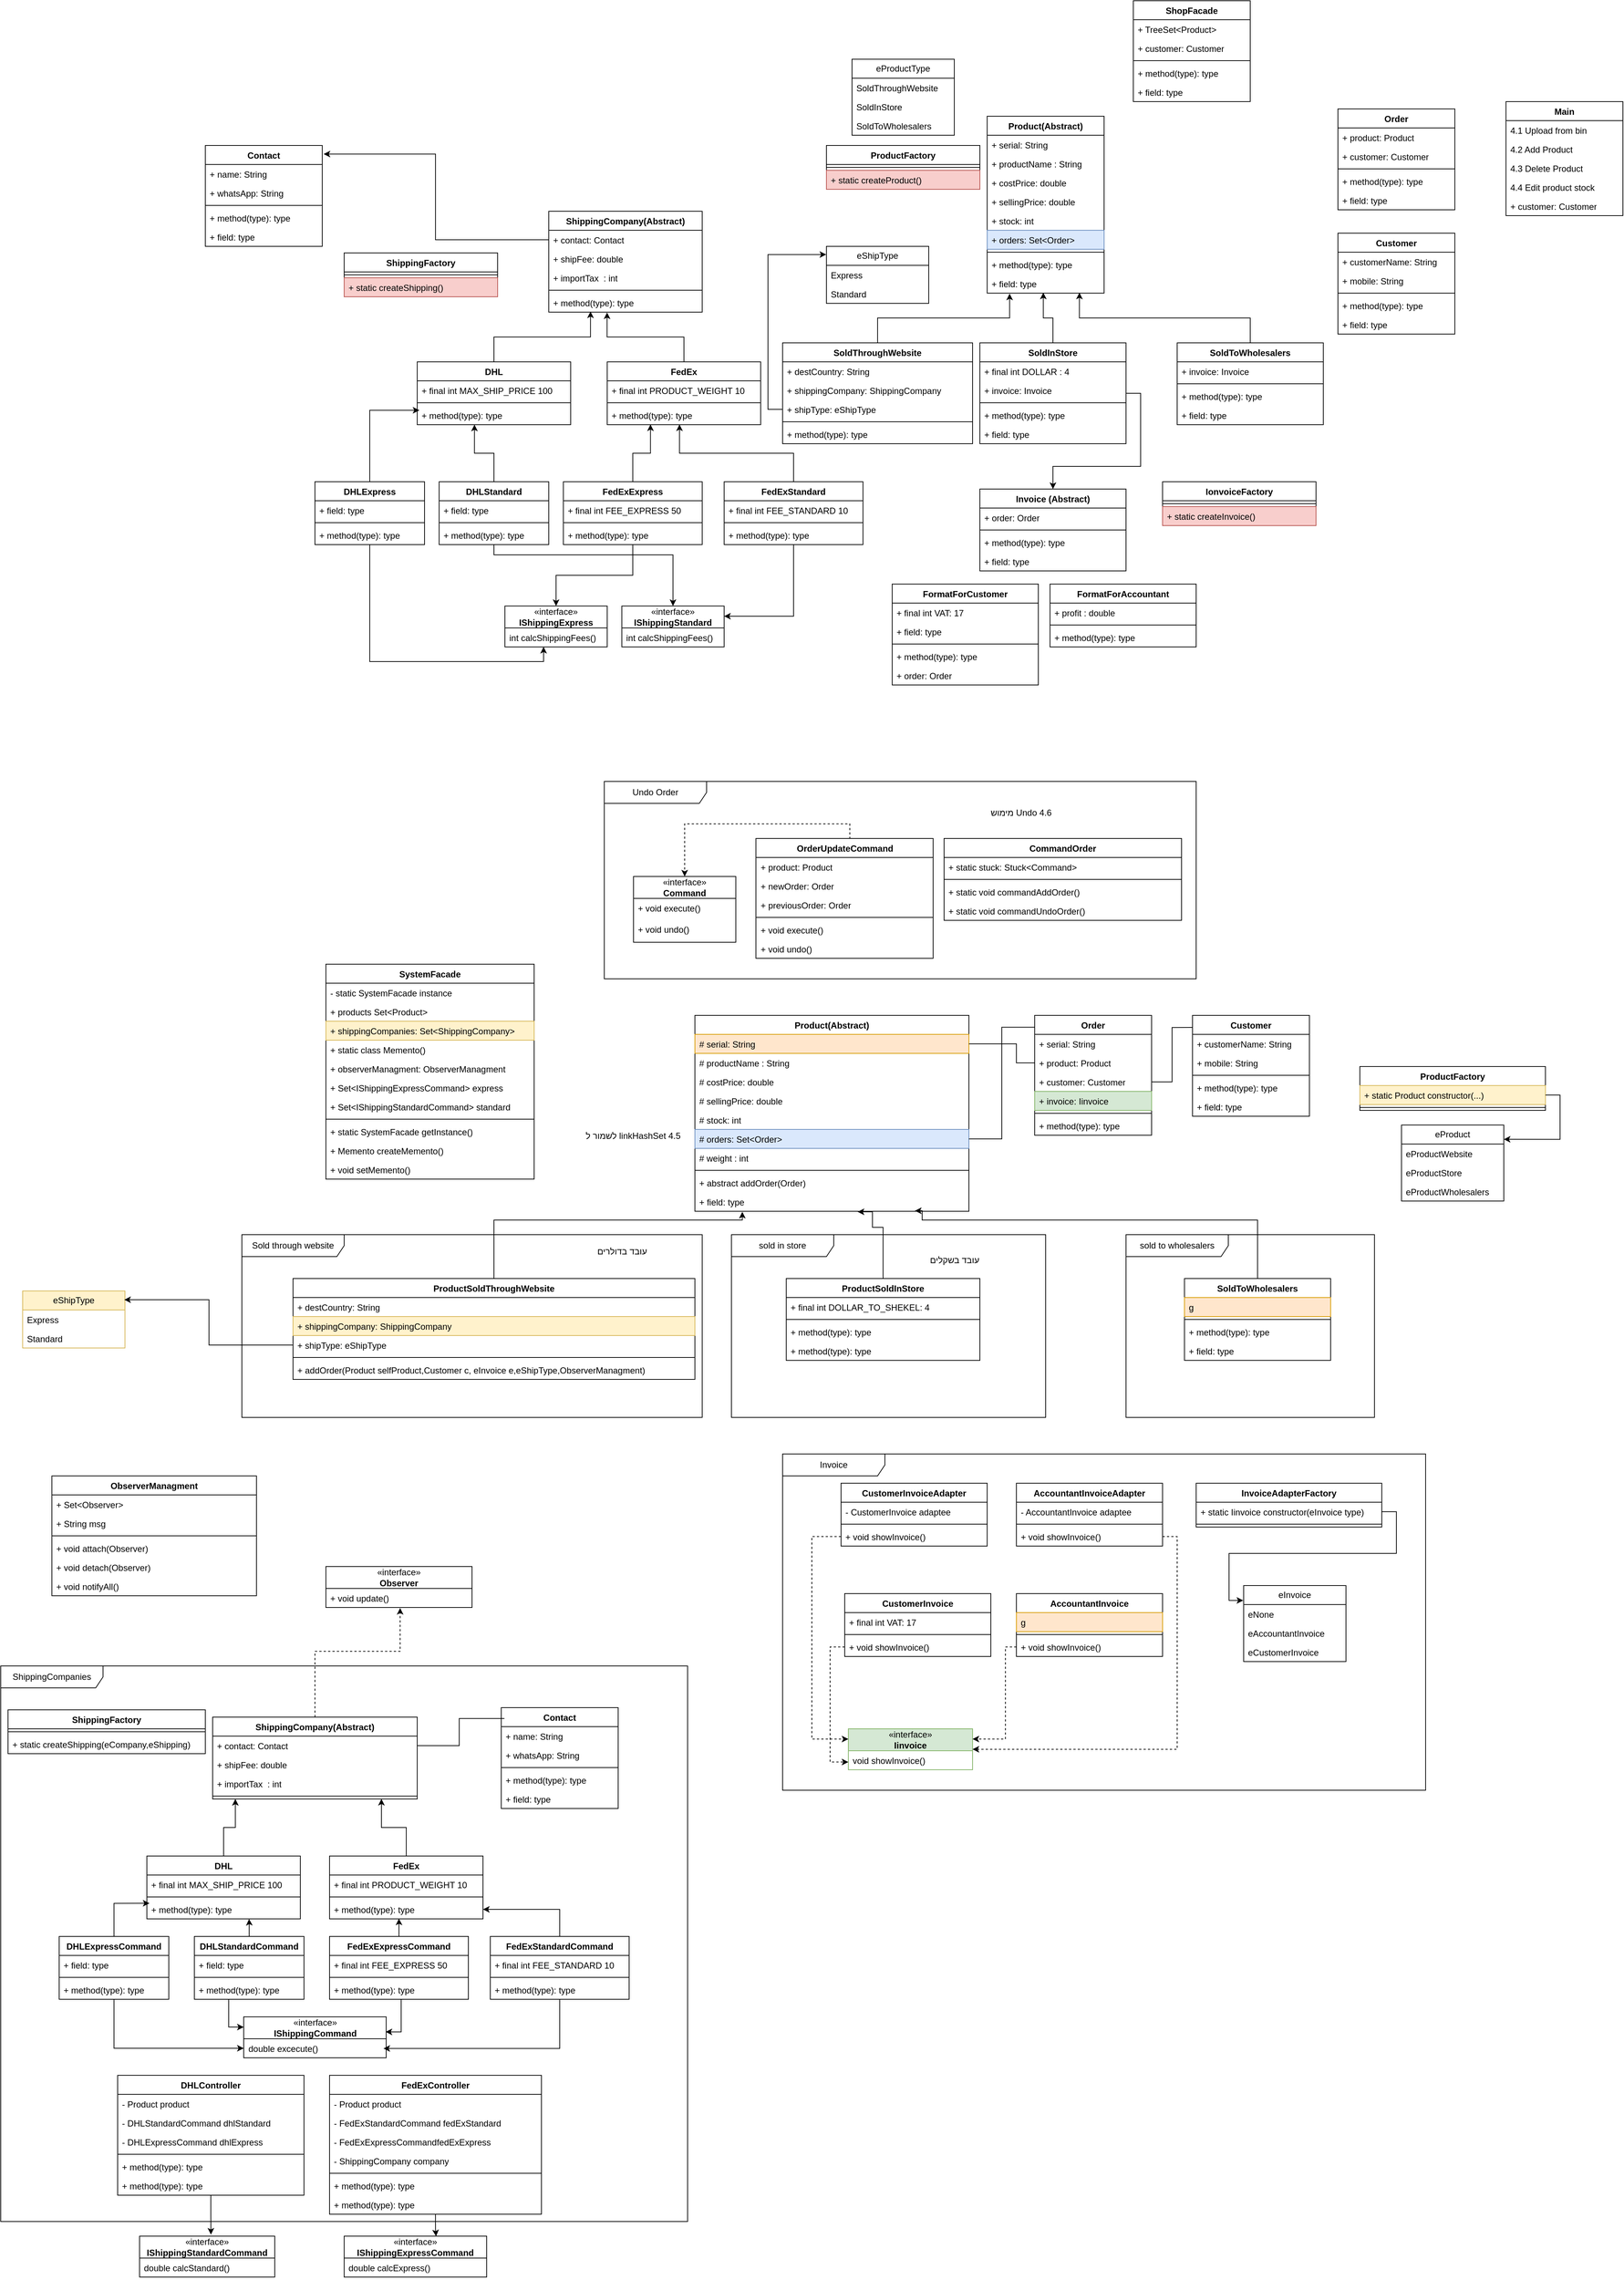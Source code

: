 <mxfile version="24.1.0" type="device">
  <diagram name="‫עמוד-1‬" id="NSOdITBFpndG5ONiXuww">
    <mxGraphModel dx="3831" dy="2475" grid="1" gridSize="10" guides="1" tooltips="1" connect="1" arrows="1" fold="1" page="1" pageScale="1" pageWidth="1169" pageHeight="1654" math="0" shadow="0">
      <root>
        <mxCell id="0" />
        <mxCell id="1" parent="0" />
        <mxCell id="yNL9xY0ZQXO30ngrtS2O-6" value="Product(Abstract)" style="swimlane;fontStyle=1;align=center;verticalAlign=top;childLayout=stackLayout;horizontal=1;startSize=26;horizontalStack=0;resizeParent=1;resizeParentMax=0;resizeLast=0;collapsible=1;marginBottom=0;whiteSpace=wrap;html=1;" parent="1" vertex="1">
          <mxGeometry x="-920" y="-1150" width="160" height="242" as="geometry" />
        </mxCell>
        <mxCell id="yNL9xY0ZQXO30ngrtS2O-14" value="+ serial: String" style="text;strokeColor=none;fillColor=none;align=left;verticalAlign=top;spacingLeft=4;spacingRight=4;overflow=hidden;rotatable=0;points=[[0,0.5],[1,0.5]];portConstraint=eastwest;whiteSpace=wrap;html=1;" parent="yNL9xY0ZQXO30ngrtS2O-6" vertex="1">
          <mxGeometry y="26" width="160" height="26" as="geometry" />
        </mxCell>
        <mxCell id="yNL9xY0ZQXO30ngrtS2O-7" value="+ productName : String" style="text;strokeColor=none;fillColor=none;align=left;verticalAlign=top;spacingLeft=4;spacingRight=4;overflow=hidden;rotatable=0;points=[[0,0.5],[1,0.5]];portConstraint=eastwest;whiteSpace=wrap;html=1;" parent="yNL9xY0ZQXO30ngrtS2O-6" vertex="1">
          <mxGeometry y="52" width="160" height="26" as="geometry" />
        </mxCell>
        <mxCell id="yNL9xY0ZQXO30ngrtS2O-10" value="+ costPrice: double" style="text;strokeColor=none;fillColor=none;align=left;verticalAlign=top;spacingLeft=4;spacingRight=4;overflow=hidden;rotatable=0;points=[[0,0.5],[1,0.5]];portConstraint=eastwest;whiteSpace=wrap;html=1;" parent="yNL9xY0ZQXO30ngrtS2O-6" vertex="1">
          <mxGeometry y="78" width="160" height="26" as="geometry" />
        </mxCell>
        <mxCell id="yNL9xY0ZQXO30ngrtS2O-11" value="+ sellingPrice: double" style="text;strokeColor=none;fillColor=none;align=left;verticalAlign=top;spacingLeft=4;spacingRight=4;overflow=hidden;rotatable=0;points=[[0,0.5],[1,0.5]];portConstraint=eastwest;whiteSpace=wrap;html=1;" parent="yNL9xY0ZQXO30ngrtS2O-6" vertex="1">
          <mxGeometry y="104" width="160" height="26" as="geometry" />
        </mxCell>
        <mxCell id="yNL9xY0ZQXO30ngrtS2O-12" value="+ stock: int" style="text;strokeColor=none;fillColor=none;align=left;verticalAlign=top;spacingLeft=4;spacingRight=4;overflow=hidden;rotatable=0;points=[[0,0.5],[1,0.5]];portConstraint=eastwest;whiteSpace=wrap;html=1;" parent="yNL9xY0ZQXO30ngrtS2O-6" vertex="1">
          <mxGeometry y="130" width="160" height="26" as="geometry" />
        </mxCell>
        <mxCell id="yNL9xY0ZQXO30ngrtS2O-13" value="+ orders: Set&amp;lt;Order&amp;gt;" style="text;strokeColor=#6c8ebf;fillColor=#dae8fc;align=left;verticalAlign=top;spacingLeft=4;spacingRight=4;overflow=hidden;rotatable=0;points=[[0,0.5],[1,0.5]];portConstraint=eastwest;whiteSpace=wrap;html=1;" parent="yNL9xY0ZQXO30ngrtS2O-6" vertex="1">
          <mxGeometry y="156" width="160" height="26" as="geometry" />
        </mxCell>
        <mxCell id="yNL9xY0ZQXO30ngrtS2O-8" value="" style="line;strokeWidth=1;fillColor=none;align=left;verticalAlign=middle;spacingTop=-1;spacingLeft=3;spacingRight=3;rotatable=0;labelPosition=right;points=[];portConstraint=eastwest;strokeColor=inherit;" parent="yNL9xY0ZQXO30ngrtS2O-6" vertex="1">
          <mxGeometry y="182" width="160" height="8" as="geometry" />
        </mxCell>
        <mxCell id="yNL9xY0ZQXO30ngrtS2O-9" value="+ method(type): type" style="text;strokeColor=none;fillColor=none;align=left;verticalAlign=top;spacingLeft=4;spacingRight=4;overflow=hidden;rotatable=0;points=[[0,0.5],[1,0.5]];portConstraint=eastwest;whiteSpace=wrap;html=1;" parent="yNL9xY0ZQXO30ngrtS2O-6" vertex="1">
          <mxGeometry y="190" width="160" height="26" as="geometry" />
        </mxCell>
        <mxCell id="yNL9xY0ZQXO30ngrtS2O-15" value="+ field: type" style="text;strokeColor=none;fillColor=none;align=left;verticalAlign=top;spacingLeft=4;spacingRight=4;overflow=hidden;rotatable=0;points=[[0,0.5],[1,0.5]];portConstraint=eastwest;whiteSpace=wrap;html=1;" parent="yNL9xY0ZQXO30ngrtS2O-6" vertex="1">
          <mxGeometry y="216" width="160" height="26" as="geometry" />
        </mxCell>
        <mxCell id="yNL9xY0ZQXO30ngrtS2O-16" value="Order" style="swimlane;fontStyle=1;align=center;verticalAlign=top;childLayout=stackLayout;horizontal=1;startSize=26;horizontalStack=0;resizeParent=1;resizeParentMax=0;resizeLast=0;collapsible=1;marginBottom=0;whiteSpace=wrap;html=1;" parent="1" vertex="1">
          <mxGeometry x="-440" y="-1160" width="160" height="138" as="geometry" />
        </mxCell>
        <mxCell id="yNL9xY0ZQXO30ngrtS2O-17" value="+ product: Product" style="text;strokeColor=none;fillColor=none;align=left;verticalAlign=top;spacingLeft=4;spacingRight=4;overflow=hidden;rotatable=0;points=[[0,0.5],[1,0.5]];portConstraint=eastwest;whiteSpace=wrap;html=1;" parent="yNL9xY0ZQXO30ngrtS2O-16" vertex="1">
          <mxGeometry y="26" width="160" height="26" as="geometry" />
        </mxCell>
        <mxCell id="yNL9xY0ZQXO30ngrtS2O-18" value="+ customer: Customer" style="text;strokeColor=none;fillColor=none;align=left;verticalAlign=top;spacingLeft=4;spacingRight=4;overflow=hidden;rotatable=0;points=[[0,0.5],[1,0.5]];portConstraint=eastwest;whiteSpace=wrap;html=1;" parent="yNL9xY0ZQXO30ngrtS2O-16" vertex="1">
          <mxGeometry y="52" width="160" height="26" as="geometry" />
        </mxCell>
        <mxCell id="yNL9xY0ZQXO30ngrtS2O-23" value="" style="line;strokeWidth=1;fillColor=none;align=left;verticalAlign=middle;spacingTop=-1;spacingLeft=3;spacingRight=3;rotatable=0;labelPosition=right;points=[];portConstraint=eastwest;strokeColor=inherit;" parent="yNL9xY0ZQXO30ngrtS2O-16" vertex="1">
          <mxGeometry y="78" width="160" height="8" as="geometry" />
        </mxCell>
        <mxCell id="yNL9xY0ZQXO30ngrtS2O-24" value="+ method(type): type" style="text;strokeColor=none;fillColor=none;align=left;verticalAlign=top;spacingLeft=4;spacingRight=4;overflow=hidden;rotatable=0;points=[[0,0.5],[1,0.5]];portConstraint=eastwest;whiteSpace=wrap;html=1;" parent="yNL9xY0ZQXO30ngrtS2O-16" vertex="1">
          <mxGeometry y="86" width="160" height="26" as="geometry" />
        </mxCell>
        <mxCell id="yNL9xY0ZQXO30ngrtS2O-25" value="+ field: type" style="text;strokeColor=none;fillColor=none;align=left;verticalAlign=top;spacingLeft=4;spacingRight=4;overflow=hidden;rotatable=0;points=[[0,0.5],[1,0.5]];portConstraint=eastwest;whiteSpace=wrap;html=1;" parent="yNL9xY0ZQXO30ngrtS2O-16" vertex="1">
          <mxGeometry y="112" width="160" height="26" as="geometry" />
        </mxCell>
        <mxCell id="yNL9xY0ZQXO30ngrtS2O-26" value="Customer" style="swimlane;fontStyle=1;align=center;verticalAlign=top;childLayout=stackLayout;horizontal=1;startSize=26;horizontalStack=0;resizeParent=1;resizeParentMax=0;resizeLast=0;collapsible=1;marginBottom=0;whiteSpace=wrap;html=1;" parent="1" vertex="1">
          <mxGeometry x="-440" y="-990" width="160" height="138" as="geometry" />
        </mxCell>
        <mxCell id="yNL9xY0ZQXO30ngrtS2O-27" value="+ customerName: String" style="text;strokeColor=none;fillColor=none;align=left;verticalAlign=top;spacingLeft=4;spacingRight=4;overflow=hidden;rotatable=0;points=[[0,0.5],[1,0.5]];portConstraint=eastwest;whiteSpace=wrap;html=1;" parent="yNL9xY0ZQXO30ngrtS2O-26" vertex="1">
          <mxGeometry y="26" width="160" height="26" as="geometry" />
        </mxCell>
        <mxCell id="yNL9xY0ZQXO30ngrtS2O-28" value="+ mobile: String" style="text;strokeColor=none;fillColor=none;align=left;verticalAlign=top;spacingLeft=4;spacingRight=4;overflow=hidden;rotatable=0;points=[[0,0.5],[1,0.5]];portConstraint=eastwest;whiteSpace=wrap;html=1;" parent="yNL9xY0ZQXO30ngrtS2O-26" vertex="1">
          <mxGeometry y="52" width="160" height="26" as="geometry" />
        </mxCell>
        <mxCell id="yNL9xY0ZQXO30ngrtS2O-29" value="" style="line;strokeWidth=1;fillColor=none;align=left;verticalAlign=middle;spacingTop=-1;spacingLeft=3;spacingRight=3;rotatable=0;labelPosition=right;points=[];portConstraint=eastwest;strokeColor=inherit;" parent="yNL9xY0ZQXO30ngrtS2O-26" vertex="1">
          <mxGeometry y="78" width="160" height="8" as="geometry" />
        </mxCell>
        <mxCell id="yNL9xY0ZQXO30ngrtS2O-30" value="+ method(type): type" style="text;strokeColor=none;fillColor=none;align=left;verticalAlign=top;spacingLeft=4;spacingRight=4;overflow=hidden;rotatable=0;points=[[0,0.5],[1,0.5]];portConstraint=eastwest;whiteSpace=wrap;html=1;" parent="yNL9xY0ZQXO30ngrtS2O-26" vertex="1">
          <mxGeometry y="86" width="160" height="26" as="geometry" />
        </mxCell>
        <mxCell id="yNL9xY0ZQXO30ngrtS2O-31" value="+ field: type" style="text;strokeColor=none;fillColor=none;align=left;verticalAlign=top;spacingLeft=4;spacingRight=4;overflow=hidden;rotatable=0;points=[[0,0.5],[1,0.5]];portConstraint=eastwest;whiteSpace=wrap;html=1;" parent="yNL9xY0ZQXO30ngrtS2O-26" vertex="1">
          <mxGeometry y="112" width="160" height="26" as="geometry" />
        </mxCell>
        <mxCell id="yNL9xY0ZQXO30ngrtS2O-233" style="edgeStyle=orthogonalEdgeStyle;rounded=0;orthogonalLoop=1;jettySize=auto;html=1;exitX=0.5;exitY=0;exitDx=0;exitDy=0;entryX=0.192;entryY=1.026;entryDx=0;entryDy=0;entryPerimeter=0;" parent="1" source="yNL9xY0ZQXO30ngrtS2O-45" target="yNL9xY0ZQXO30ngrtS2O-15" edge="1">
          <mxGeometry relative="1" as="geometry" />
        </mxCell>
        <mxCell id="yNL9xY0ZQXO30ngrtS2O-45" value="SoldThroughWebsite" style="swimlane;fontStyle=1;align=center;verticalAlign=top;childLayout=stackLayout;horizontal=1;startSize=26;horizontalStack=0;resizeParent=1;resizeParentMax=0;resizeLast=0;collapsible=1;marginBottom=0;whiteSpace=wrap;html=1;" parent="1" vertex="1">
          <mxGeometry x="-1200" y="-840" width="260" height="138" as="geometry" />
        </mxCell>
        <mxCell id="yNL9xY0ZQXO30ngrtS2O-46" value="+ destCountry: String" style="text;strokeColor=none;fillColor=none;align=left;verticalAlign=top;spacingLeft=4;spacingRight=4;overflow=hidden;rotatable=0;points=[[0,0.5],[1,0.5]];portConstraint=eastwest;whiteSpace=wrap;html=1;" parent="yNL9xY0ZQXO30ngrtS2O-45" vertex="1">
          <mxGeometry y="26" width="260" height="26" as="geometry" />
        </mxCell>
        <mxCell id="yNL9xY0ZQXO30ngrtS2O-47" value="+ shippingCompany:&amp;nbsp;ShippingCompany" style="text;strokeColor=none;fillColor=none;align=left;verticalAlign=top;spacingLeft=4;spacingRight=4;overflow=hidden;rotatable=0;points=[[0,0.5],[1,0.5]];portConstraint=eastwest;whiteSpace=wrap;html=1;" parent="yNL9xY0ZQXO30ngrtS2O-45" vertex="1">
          <mxGeometry y="52" width="260" height="26" as="geometry" />
        </mxCell>
        <mxCell id="yNL9xY0ZQXO30ngrtS2O-54" value="+ shipType: eShipType" style="text;strokeColor=none;fillColor=none;align=left;verticalAlign=top;spacingLeft=4;spacingRight=4;overflow=hidden;rotatable=0;points=[[0,0.5],[1,0.5]];portConstraint=eastwest;whiteSpace=wrap;html=1;" parent="yNL9xY0ZQXO30ngrtS2O-45" vertex="1">
          <mxGeometry y="78" width="260" height="26" as="geometry" />
        </mxCell>
        <mxCell id="yNL9xY0ZQXO30ngrtS2O-52" value="" style="line;strokeWidth=1;fillColor=none;align=left;verticalAlign=middle;spacingTop=-1;spacingLeft=3;spacingRight=3;rotatable=0;labelPosition=right;points=[];portConstraint=eastwest;strokeColor=inherit;" parent="yNL9xY0ZQXO30ngrtS2O-45" vertex="1">
          <mxGeometry y="104" width="260" height="8" as="geometry" />
        </mxCell>
        <mxCell id="yNL9xY0ZQXO30ngrtS2O-53" value="+ method(type): type" style="text;strokeColor=none;fillColor=none;align=left;verticalAlign=top;spacingLeft=4;spacingRight=4;overflow=hidden;rotatable=0;points=[[0,0.5],[1,0.5]];portConstraint=eastwest;whiteSpace=wrap;html=1;" parent="yNL9xY0ZQXO30ngrtS2O-45" vertex="1">
          <mxGeometry y="112" width="260" height="26" as="geometry" />
        </mxCell>
        <mxCell id="yNL9xY0ZQXO30ngrtS2O-99" style="edgeStyle=orthogonalEdgeStyle;rounded=0;orthogonalLoop=1;jettySize=auto;html=1;exitX=1;exitY=0.5;exitDx=0;exitDy=0;entryX=0.5;entryY=0;entryDx=0;entryDy=0;" parent="1" source="yNL9xY0ZQXO30ngrtS2O-67" target="yNL9xY0ZQXO30ngrtS2O-77" edge="1">
          <mxGeometry relative="1" as="geometry" />
        </mxCell>
        <mxCell id="yNL9xY0ZQXO30ngrtS2O-234" style="edgeStyle=orthogonalEdgeStyle;rounded=0;orthogonalLoop=1;jettySize=auto;html=1;entryX=0.48;entryY=0.974;entryDx=0;entryDy=0;entryPerimeter=0;" parent="1" source="yNL9xY0ZQXO30ngrtS2O-67" target="yNL9xY0ZQXO30ngrtS2O-15" edge="1">
          <mxGeometry relative="1" as="geometry" />
        </mxCell>
        <mxCell id="yNL9xY0ZQXO30ngrtS2O-67" value="SoldInStore" style="swimlane;fontStyle=1;align=center;verticalAlign=top;childLayout=stackLayout;horizontal=1;startSize=26;horizontalStack=0;resizeParent=1;resizeParentMax=0;resizeLast=0;collapsible=1;marginBottom=0;whiteSpace=wrap;html=1;" parent="1" vertex="1">
          <mxGeometry x="-930" y="-840" width="200" height="138" as="geometry" />
        </mxCell>
        <mxCell id="yNL9xY0ZQXO30ngrtS2O-73" value="+ final int DOLLAR : 4" style="text;strokeColor=none;fillColor=none;align=left;verticalAlign=top;spacingLeft=4;spacingRight=4;overflow=hidden;rotatable=0;points=[[0,0.5],[1,0.5]];portConstraint=eastwest;whiteSpace=wrap;html=1;" parent="yNL9xY0ZQXO30ngrtS2O-67" vertex="1">
          <mxGeometry y="26" width="200" height="26" as="geometry" />
        </mxCell>
        <mxCell id="yNL9xY0ZQXO30ngrtS2O-68" value="+ invoice: Invoice" style="text;strokeColor=none;fillColor=none;align=left;verticalAlign=top;spacingLeft=4;spacingRight=4;overflow=hidden;rotatable=0;points=[[0,0.5],[1,0.5]];portConstraint=eastwest;whiteSpace=wrap;html=1;" parent="yNL9xY0ZQXO30ngrtS2O-67" vertex="1">
          <mxGeometry y="52" width="200" height="26" as="geometry" />
        </mxCell>
        <mxCell id="yNL9xY0ZQXO30ngrtS2O-74" value="" style="line;strokeWidth=1;fillColor=none;align=left;verticalAlign=middle;spacingTop=-1;spacingLeft=3;spacingRight=3;rotatable=0;labelPosition=right;points=[];portConstraint=eastwest;strokeColor=inherit;" parent="yNL9xY0ZQXO30ngrtS2O-67" vertex="1">
          <mxGeometry y="78" width="200" height="8" as="geometry" />
        </mxCell>
        <mxCell id="yNL9xY0ZQXO30ngrtS2O-75" value="+ method(type): type" style="text;strokeColor=none;fillColor=none;align=left;verticalAlign=top;spacingLeft=4;spacingRight=4;overflow=hidden;rotatable=0;points=[[0,0.5],[1,0.5]];portConstraint=eastwest;whiteSpace=wrap;html=1;" parent="yNL9xY0ZQXO30ngrtS2O-67" vertex="1">
          <mxGeometry y="86" width="200" height="26" as="geometry" />
        </mxCell>
        <mxCell id="yNL9xY0ZQXO30ngrtS2O-76" value="+ field: type" style="text;strokeColor=none;fillColor=none;align=left;verticalAlign=top;spacingLeft=4;spacingRight=4;overflow=hidden;rotatable=0;points=[[0,0.5],[1,0.5]];portConstraint=eastwest;whiteSpace=wrap;html=1;" parent="yNL9xY0ZQXO30ngrtS2O-67" vertex="1">
          <mxGeometry y="112" width="200" height="26" as="geometry" />
        </mxCell>
        <mxCell id="yNL9xY0ZQXO30ngrtS2O-77" value="Invoice (Abstract)" style="swimlane;fontStyle=1;align=center;verticalAlign=top;childLayout=stackLayout;horizontal=1;startSize=26;horizontalStack=0;resizeParent=1;resizeParentMax=0;resizeLast=0;collapsible=1;marginBottom=0;whiteSpace=wrap;html=1;" parent="1" vertex="1">
          <mxGeometry x="-930" y="-640" width="200" height="112" as="geometry" />
        </mxCell>
        <mxCell id="yNL9xY0ZQXO30ngrtS2O-78" value="+ order: Order" style="text;strokeColor=none;fillColor=none;align=left;verticalAlign=top;spacingLeft=4;spacingRight=4;overflow=hidden;rotatable=0;points=[[0,0.5],[1,0.5]];portConstraint=eastwest;whiteSpace=wrap;html=1;" parent="yNL9xY0ZQXO30ngrtS2O-77" vertex="1">
          <mxGeometry y="26" width="200" height="26" as="geometry" />
        </mxCell>
        <mxCell id="yNL9xY0ZQXO30ngrtS2O-83" value="" style="line;strokeWidth=1;fillColor=none;align=left;verticalAlign=middle;spacingTop=-1;spacingLeft=3;spacingRight=3;rotatable=0;labelPosition=right;points=[];portConstraint=eastwest;strokeColor=inherit;" parent="yNL9xY0ZQXO30ngrtS2O-77" vertex="1">
          <mxGeometry y="52" width="200" height="8" as="geometry" />
        </mxCell>
        <mxCell id="yNL9xY0ZQXO30ngrtS2O-84" value="+ method(type): type" style="text;strokeColor=none;fillColor=none;align=left;verticalAlign=top;spacingLeft=4;spacingRight=4;overflow=hidden;rotatable=0;points=[[0,0.5],[1,0.5]];portConstraint=eastwest;whiteSpace=wrap;html=1;" parent="yNL9xY0ZQXO30ngrtS2O-77" vertex="1">
          <mxGeometry y="60" width="200" height="26" as="geometry" />
        </mxCell>
        <mxCell id="yNL9xY0ZQXO30ngrtS2O-85" value="+ field: type" style="text;strokeColor=none;fillColor=none;align=left;verticalAlign=top;spacingLeft=4;spacingRight=4;overflow=hidden;rotatable=0;points=[[0,0.5],[1,0.5]];portConstraint=eastwest;whiteSpace=wrap;html=1;" parent="yNL9xY0ZQXO30ngrtS2O-77" vertex="1">
          <mxGeometry y="86" width="200" height="26" as="geometry" />
        </mxCell>
        <mxCell id="yNL9xY0ZQXO30ngrtS2O-86" value="FormatForCustomer" style="swimlane;fontStyle=1;align=center;verticalAlign=top;childLayout=stackLayout;horizontal=1;startSize=26;horizontalStack=0;resizeParent=1;resizeParentMax=0;resizeLast=0;collapsible=1;marginBottom=0;whiteSpace=wrap;html=1;" parent="1" vertex="1">
          <mxGeometry x="-1050" y="-510" width="200" height="138" as="geometry" />
        </mxCell>
        <mxCell id="yNL9xY0ZQXO30ngrtS2O-98" value="+ final int VAT: 17" style="text;strokeColor=none;fillColor=none;align=left;verticalAlign=top;spacingLeft=4;spacingRight=4;overflow=hidden;rotatable=0;points=[[0,0.5],[1,0.5]];portConstraint=eastwest;whiteSpace=wrap;html=1;" parent="yNL9xY0ZQXO30ngrtS2O-86" vertex="1">
          <mxGeometry y="26" width="200" height="26" as="geometry" />
        </mxCell>
        <mxCell id="yNL9xY0ZQXO30ngrtS2O-90" value="+ field: type" style="text;strokeColor=none;fillColor=none;align=left;verticalAlign=top;spacingLeft=4;spacingRight=4;overflow=hidden;rotatable=0;points=[[0,0.5],[1,0.5]];portConstraint=eastwest;whiteSpace=wrap;html=1;" parent="yNL9xY0ZQXO30ngrtS2O-86" vertex="1">
          <mxGeometry y="52" width="200" height="26" as="geometry" />
        </mxCell>
        <mxCell id="yNL9xY0ZQXO30ngrtS2O-88" value="" style="line;strokeWidth=1;fillColor=none;align=left;verticalAlign=middle;spacingTop=-1;spacingLeft=3;spacingRight=3;rotatable=0;labelPosition=right;points=[];portConstraint=eastwest;strokeColor=inherit;" parent="yNL9xY0ZQXO30ngrtS2O-86" vertex="1">
          <mxGeometry y="78" width="200" height="8" as="geometry" />
        </mxCell>
        <mxCell id="yNL9xY0ZQXO30ngrtS2O-89" value="+ method(type): type" style="text;strokeColor=none;fillColor=none;align=left;verticalAlign=top;spacingLeft=4;spacingRight=4;overflow=hidden;rotatable=0;points=[[0,0.5],[1,0.5]];portConstraint=eastwest;whiteSpace=wrap;html=1;" parent="yNL9xY0ZQXO30ngrtS2O-86" vertex="1">
          <mxGeometry y="86" width="200" height="26" as="geometry" />
        </mxCell>
        <mxCell id="yNL9xY0ZQXO30ngrtS2O-97" value="+ order: Order" style="text;strokeColor=none;fillColor=none;align=left;verticalAlign=top;spacingLeft=4;spacingRight=4;overflow=hidden;rotatable=0;points=[[0,0.5],[1,0.5]];portConstraint=eastwest;whiteSpace=wrap;html=1;" parent="yNL9xY0ZQXO30ngrtS2O-86" vertex="1">
          <mxGeometry y="112" width="200" height="26" as="geometry" />
        </mxCell>
        <mxCell id="yNL9xY0ZQXO30ngrtS2O-91" value="FormatForAccountant" style="swimlane;fontStyle=1;align=center;verticalAlign=top;childLayout=stackLayout;horizontal=1;startSize=26;horizontalStack=0;resizeParent=1;resizeParentMax=0;resizeLast=0;collapsible=1;marginBottom=0;whiteSpace=wrap;html=1;" parent="1" vertex="1">
          <mxGeometry x="-834" y="-510" width="200" height="86" as="geometry" />
        </mxCell>
        <mxCell id="yNL9xY0ZQXO30ngrtS2O-95" value="+ profit : double" style="text;strokeColor=none;fillColor=none;align=left;verticalAlign=top;spacingLeft=4;spacingRight=4;overflow=hidden;rotatable=0;points=[[0,0.5],[1,0.5]];portConstraint=eastwest;whiteSpace=wrap;html=1;" parent="yNL9xY0ZQXO30ngrtS2O-91" vertex="1">
          <mxGeometry y="26" width="200" height="26" as="geometry" />
        </mxCell>
        <mxCell id="yNL9xY0ZQXO30ngrtS2O-93" value="" style="line;strokeWidth=1;fillColor=none;align=left;verticalAlign=middle;spacingTop=-1;spacingLeft=3;spacingRight=3;rotatable=0;labelPosition=right;points=[];portConstraint=eastwest;strokeColor=inherit;" parent="yNL9xY0ZQXO30ngrtS2O-91" vertex="1">
          <mxGeometry y="52" width="200" height="8" as="geometry" />
        </mxCell>
        <mxCell id="yNL9xY0ZQXO30ngrtS2O-94" value="+ method(type): type" style="text;strokeColor=none;fillColor=none;align=left;verticalAlign=top;spacingLeft=4;spacingRight=4;overflow=hidden;rotatable=0;points=[[0,0.5],[1,0.5]];portConstraint=eastwest;whiteSpace=wrap;html=1;" parent="yNL9xY0ZQXO30ngrtS2O-91" vertex="1">
          <mxGeometry y="60" width="200" height="26" as="geometry" />
        </mxCell>
        <mxCell id="yNL9xY0ZQXO30ngrtS2O-235" style="edgeStyle=orthogonalEdgeStyle;rounded=0;orthogonalLoop=1;jettySize=auto;html=1;entryX=0.789;entryY=0.974;entryDx=0;entryDy=0;entryPerimeter=0;" parent="1" source="yNL9xY0ZQXO30ngrtS2O-101" target="yNL9xY0ZQXO30ngrtS2O-15" edge="1">
          <mxGeometry relative="1" as="geometry" />
        </mxCell>
        <mxCell id="yNL9xY0ZQXO30ngrtS2O-101" value="SoldToWholesalers" style="swimlane;fontStyle=1;align=center;verticalAlign=top;childLayout=stackLayout;horizontal=1;startSize=26;horizontalStack=0;resizeParent=1;resizeParentMax=0;resizeLast=0;collapsible=1;marginBottom=0;whiteSpace=wrap;html=1;" parent="1" vertex="1">
          <mxGeometry x="-660" y="-840" width="200" height="112" as="geometry" />
        </mxCell>
        <mxCell id="yNL9xY0ZQXO30ngrtS2O-102" value="+ invoice: Invoice" style="text;strokeColor=none;fillColor=none;align=left;verticalAlign=top;spacingLeft=4;spacingRight=4;overflow=hidden;rotatable=0;points=[[0,0.5],[1,0.5]];portConstraint=eastwest;whiteSpace=wrap;html=1;" parent="yNL9xY0ZQXO30ngrtS2O-101" vertex="1">
          <mxGeometry y="26" width="200" height="26" as="geometry" />
        </mxCell>
        <mxCell id="yNL9xY0ZQXO30ngrtS2O-104" value="" style="line;strokeWidth=1;fillColor=none;align=left;verticalAlign=middle;spacingTop=-1;spacingLeft=3;spacingRight=3;rotatable=0;labelPosition=right;points=[];portConstraint=eastwest;strokeColor=inherit;" parent="yNL9xY0ZQXO30ngrtS2O-101" vertex="1">
          <mxGeometry y="52" width="200" height="8" as="geometry" />
        </mxCell>
        <mxCell id="yNL9xY0ZQXO30ngrtS2O-105" value="+ method(type): type" style="text;strokeColor=none;fillColor=none;align=left;verticalAlign=top;spacingLeft=4;spacingRight=4;overflow=hidden;rotatable=0;points=[[0,0.5],[1,0.5]];portConstraint=eastwest;whiteSpace=wrap;html=1;" parent="yNL9xY0ZQXO30ngrtS2O-101" vertex="1">
          <mxGeometry y="60" width="200" height="26" as="geometry" />
        </mxCell>
        <mxCell id="yNL9xY0ZQXO30ngrtS2O-106" value="+ field: type" style="text;strokeColor=none;fillColor=none;align=left;verticalAlign=top;spacingLeft=4;spacingRight=4;overflow=hidden;rotatable=0;points=[[0,0.5],[1,0.5]];portConstraint=eastwest;whiteSpace=wrap;html=1;" parent="yNL9xY0ZQXO30ngrtS2O-101" vertex="1">
          <mxGeometry y="86" width="200" height="26" as="geometry" />
        </mxCell>
        <mxCell id="yNL9xY0ZQXO30ngrtS2O-109" value="Contact" style="swimlane;fontStyle=1;align=center;verticalAlign=top;childLayout=stackLayout;horizontal=1;startSize=26;horizontalStack=0;resizeParent=1;resizeParentMax=0;resizeLast=0;collapsible=1;marginBottom=0;whiteSpace=wrap;html=1;" parent="1" vertex="1">
          <mxGeometry x="-1990" y="-1110" width="160" height="138" as="geometry" />
        </mxCell>
        <mxCell id="yNL9xY0ZQXO30ngrtS2O-110" value="+ name: String" style="text;strokeColor=none;fillColor=none;align=left;verticalAlign=top;spacingLeft=4;spacingRight=4;overflow=hidden;rotatable=0;points=[[0,0.5],[1,0.5]];portConstraint=eastwest;whiteSpace=wrap;html=1;" parent="yNL9xY0ZQXO30ngrtS2O-109" vertex="1">
          <mxGeometry y="26" width="160" height="26" as="geometry" />
        </mxCell>
        <mxCell id="yNL9xY0ZQXO30ngrtS2O-111" value="+ whatsApp: String" style="text;strokeColor=none;fillColor=none;align=left;verticalAlign=top;spacingLeft=4;spacingRight=4;overflow=hidden;rotatable=0;points=[[0,0.5],[1,0.5]];portConstraint=eastwest;whiteSpace=wrap;html=1;" parent="yNL9xY0ZQXO30ngrtS2O-109" vertex="1">
          <mxGeometry y="52" width="160" height="26" as="geometry" />
        </mxCell>
        <mxCell id="yNL9xY0ZQXO30ngrtS2O-112" value="" style="line;strokeWidth=1;fillColor=none;align=left;verticalAlign=middle;spacingTop=-1;spacingLeft=3;spacingRight=3;rotatable=0;labelPosition=right;points=[];portConstraint=eastwest;strokeColor=inherit;" parent="yNL9xY0ZQXO30ngrtS2O-109" vertex="1">
          <mxGeometry y="78" width="160" height="8" as="geometry" />
        </mxCell>
        <mxCell id="yNL9xY0ZQXO30ngrtS2O-113" value="+ method(type): type" style="text;strokeColor=none;fillColor=none;align=left;verticalAlign=top;spacingLeft=4;spacingRight=4;overflow=hidden;rotatable=0;points=[[0,0.5],[1,0.5]];portConstraint=eastwest;whiteSpace=wrap;html=1;" parent="yNL9xY0ZQXO30ngrtS2O-109" vertex="1">
          <mxGeometry y="86" width="160" height="26" as="geometry" />
        </mxCell>
        <mxCell id="yNL9xY0ZQXO30ngrtS2O-114" value="+ field: type" style="text;strokeColor=none;fillColor=none;align=left;verticalAlign=top;spacingLeft=4;spacingRight=4;overflow=hidden;rotatable=0;points=[[0,0.5],[1,0.5]];portConstraint=eastwest;whiteSpace=wrap;html=1;" parent="yNL9xY0ZQXO30ngrtS2O-109" vertex="1">
          <mxGeometry y="112" width="160" height="26" as="geometry" />
        </mxCell>
        <mxCell id="yNL9xY0ZQXO30ngrtS2O-150" value="ShippingCompany(Abstract)" style="swimlane;fontStyle=1;align=center;verticalAlign=top;childLayout=stackLayout;horizontal=1;startSize=26;horizontalStack=0;resizeParent=1;resizeParentMax=0;resizeLast=0;collapsible=1;marginBottom=0;whiteSpace=wrap;html=1;" parent="1" vertex="1">
          <mxGeometry x="-1520" y="-1020" width="210" height="138" as="geometry" />
        </mxCell>
        <mxCell id="yNL9xY0ZQXO30ngrtS2O-151" value="+ contact: Contact" style="text;strokeColor=none;fillColor=none;align=left;verticalAlign=top;spacingLeft=4;spacingRight=4;overflow=hidden;rotatable=0;points=[[0,0.5],[1,0.5]];portConstraint=eastwest;whiteSpace=wrap;html=1;" parent="yNL9xY0ZQXO30ngrtS2O-150" vertex="1">
          <mxGeometry y="26" width="210" height="26" as="geometry" />
        </mxCell>
        <mxCell id="yNL9xY0ZQXO30ngrtS2O-211" value="+ shipFee: double" style="text;strokeColor=none;fillColor=none;align=left;verticalAlign=top;spacingLeft=4;spacingRight=4;overflow=hidden;rotatable=0;points=[[0,0.5],[1,0.5]];portConstraint=eastwest;whiteSpace=wrap;html=1;" parent="yNL9xY0ZQXO30ngrtS2O-150" vertex="1">
          <mxGeometry y="52" width="210" height="26" as="geometry" />
        </mxCell>
        <mxCell id="yNL9xY0ZQXO30ngrtS2O-220" value="+ importTax&amp;nbsp; : int" style="text;strokeColor=none;fillColor=none;align=left;verticalAlign=top;spacingLeft=4;spacingRight=4;overflow=hidden;rotatable=0;points=[[0,0.5],[1,0.5]];portConstraint=eastwest;whiteSpace=wrap;html=1;" parent="yNL9xY0ZQXO30ngrtS2O-150" vertex="1">
          <mxGeometry y="78" width="210" height="26" as="geometry" />
        </mxCell>
        <mxCell id="yNL9xY0ZQXO30ngrtS2O-153" value="" style="line;strokeWidth=1;fillColor=none;align=left;verticalAlign=middle;spacingTop=-1;spacingLeft=3;spacingRight=3;rotatable=0;labelPosition=right;points=[];portConstraint=eastwest;strokeColor=inherit;" parent="yNL9xY0ZQXO30ngrtS2O-150" vertex="1">
          <mxGeometry y="104" width="210" height="8" as="geometry" />
        </mxCell>
        <mxCell id="yNL9xY0ZQXO30ngrtS2O-154" value="+ method(type): type" style="text;strokeColor=none;fillColor=none;align=left;verticalAlign=top;spacingLeft=4;spacingRight=4;overflow=hidden;rotatable=0;points=[[0,0.5],[1,0.5]];portConstraint=eastwest;whiteSpace=wrap;html=1;" parent="yNL9xY0ZQXO30ngrtS2O-150" vertex="1">
          <mxGeometry y="112" width="210" height="26" as="geometry" />
        </mxCell>
        <mxCell id="yNL9xY0ZQXO30ngrtS2O-157" style="edgeStyle=orthogonalEdgeStyle;rounded=0;orthogonalLoop=1;jettySize=auto;html=1;exitX=0;exitY=0.5;exitDx=0;exitDy=0;entryX=1.012;entryY=0.085;entryDx=0;entryDy=0;entryPerimeter=0;" parent="1" source="yNL9xY0ZQXO30ngrtS2O-151" target="yNL9xY0ZQXO30ngrtS2O-109" edge="1">
          <mxGeometry relative="1" as="geometry" />
        </mxCell>
        <mxCell id="yNL9xY0ZQXO30ngrtS2O-174" style="edgeStyle=orthogonalEdgeStyle;rounded=0;orthogonalLoop=1;jettySize=auto;html=1;exitX=0.5;exitY=0;exitDx=0;exitDy=0;entryX=0.272;entryY=0.966;entryDx=0;entryDy=0;entryPerimeter=0;" parent="1" source="yNL9xY0ZQXO30ngrtS2O-158" target="yNL9xY0ZQXO30ngrtS2O-154" edge="1">
          <mxGeometry relative="1" as="geometry" />
        </mxCell>
        <mxCell id="yNL9xY0ZQXO30ngrtS2O-158" value="DHL" style="swimlane;fontStyle=1;align=center;verticalAlign=top;childLayout=stackLayout;horizontal=1;startSize=26;horizontalStack=0;resizeParent=1;resizeParentMax=0;resizeLast=0;collapsible=1;marginBottom=0;whiteSpace=wrap;html=1;" parent="1" vertex="1">
          <mxGeometry x="-1700" y="-814" width="210" height="86" as="geometry" />
        </mxCell>
        <mxCell id="yNL9xY0ZQXO30ngrtS2O-162" value="+ final int MAX_SHIP_PRICE 100" style="text;strokeColor=none;fillColor=none;align=left;verticalAlign=top;spacingLeft=4;spacingRight=4;overflow=hidden;rotatable=0;points=[[0,0.5],[1,0.5]];portConstraint=eastwest;whiteSpace=wrap;html=1;" parent="yNL9xY0ZQXO30ngrtS2O-158" vertex="1">
          <mxGeometry y="26" width="210" height="26" as="geometry" />
        </mxCell>
        <mxCell id="yNL9xY0ZQXO30ngrtS2O-160" value="" style="line;strokeWidth=1;fillColor=none;align=left;verticalAlign=middle;spacingTop=-1;spacingLeft=3;spacingRight=3;rotatable=0;labelPosition=right;points=[];portConstraint=eastwest;strokeColor=inherit;" parent="yNL9xY0ZQXO30ngrtS2O-158" vertex="1">
          <mxGeometry y="52" width="210" height="8" as="geometry" />
        </mxCell>
        <mxCell id="yNL9xY0ZQXO30ngrtS2O-161" value="+ method(type): type" style="text;strokeColor=none;fillColor=none;align=left;verticalAlign=top;spacingLeft=4;spacingRight=4;overflow=hidden;rotatable=0;points=[[0,0.5],[1,0.5]];portConstraint=eastwest;whiteSpace=wrap;html=1;" parent="yNL9xY0ZQXO30ngrtS2O-158" vertex="1">
          <mxGeometry y="60" width="210" height="26" as="geometry" />
        </mxCell>
        <mxCell id="yNL9xY0ZQXO30ngrtS2O-175" style="edgeStyle=orthogonalEdgeStyle;rounded=0;orthogonalLoop=1;jettySize=auto;html=1;exitX=0.5;exitY=0;exitDx=0;exitDy=0;entryX=0.38;entryY=1.017;entryDx=0;entryDy=0;entryPerimeter=0;" parent="1" source="yNL9xY0ZQXO30ngrtS2O-164" target="yNL9xY0ZQXO30ngrtS2O-154" edge="1">
          <mxGeometry relative="1" as="geometry" />
        </mxCell>
        <mxCell id="yNL9xY0ZQXO30ngrtS2O-164" value="FedEx" style="swimlane;fontStyle=1;align=center;verticalAlign=top;childLayout=stackLayout;horizontal=1;startSize=26;horizontalStack=0;resizeParent=1;resizeParentMax=0;resizeLast=0;collapsible=1;marginBottom=0;whiteSpace=wrap;html=1;" parent="1" vertex="1">
          <mxGeometry x="-1440" y="-814" width="210" height="86" as="geometry" />
        </mxCell>
        <mxCell id="yNL9xY0ZQXO30ngrtS2O-168" value="+ final int PRODUCT_WEIGHT 10" style="text;strokeColor=none;fillColor=none;align=left;verticalAlign=top;spacingLeft=4;spacingRight=4;overflow=hidden;rotatable=0;points=[[0,0.5],[1,0.5]];portConstraint=eastwest;whiteSpace=wrap;html=1;" parent="yNL9xY0ZQXO30ngrtS2O-164" vertex="1">
          <mxGeometry y="26" width="210" height="26" as="geometry" />
        </mxCell>
        <mxCell id="yNL9xY0ZQXO30ngrtS2O-166" value="" style="line;strokeWidth=1;fillColor=none;align=left;verticalAlign=middle;spacingTop=-1;spacingLeft=3;spacingRight=3;rotatable=0;labelPosition=right;points=[];portConstraint=eastwest;strokeColor=inherit;" parent="yNL9xY0ZQXO30ngrtS2O-164" vertex="1">
          <mxGeometry y="52" width="210" height="8" as="geometry" />
        </mxCell>
        <mxCell id="yNL9xY0ZQXO30ngrtS2O-167" value="+ method(type): type" style="text;strokeColor=none;fillColor=none;align=left;verticalAlign=top;spacingLeft=4;spacingRight=4;overflow=hidden;rotatable=0;points=[[0,0.5],[1,0.5]];portConstraint=eastwest;whiteSpace=wrap;html=1;" parent="yNL9xY0ZQXO30ngrtS2O-164" vertex="1">
          <mxGeometry y="60" width="210" height="26" as="geometry" />
        </mxCell>
        <mxCell id="yNL9xY0ZQXO30ngrtS2O-207" style="edgeStyle=orthogonalEdgeStyle;rounded=0;orthogonalLoop=1;jettySize=auto;html=1;entryX=0.5;entryY=0;entryDx=0;entryDy=0;" parent="1" source="yNL9xY0ZQXO30ngrtS2O-177" target="yNL9xY0ZQXO30ngrtS2O-185" edge="1">
          <mxGeometry relative="1" as="geometry" />
        </mxCell>
        <mxCell id="yNL9xY0ZQXO30ngrtS2O-222" style="edgeStyle=orthogonalEdgeStyle;rounded=0;orthogonalLoop=1;jettySize=auto;html=1;entryX=0.282;entryY=0.984;entryDx=0;entryDy=0;entryPerimeter=0;" parent="1" source="yNL9xY0ZQXO30ngrtS2O-177" target="yNL9xY0ZQXO30ngrtS2O-167" edge="1">
          <mxGeometry relative="1" as="geometry" />
        </mxCell>
        <mxCell id="yNL9xY0ZQXO30ngrtS2O-177" value="FedExExpress" style="swimlane;fontStyle=1;align=center;verticalAlign=top;childLayout=stackLayout;horizontal=1;startSize=26;horizontalStack=0;resizeParent=1;resizeParentMax=0;resizeLast=0;collapsible=1;marginBottom=0;whiteSpace=wrap;html=1;" parent="1" vertex="1">
          <mxGeometry x="-1500" y="-650" width="190" height="86" as="geometry" />
        </mxCell>
        <mxCell id="yNL9xY0ZQXO30ngrtS2O-178" value="+ final int FEE_EXPRESS 50" style="text;strokeColor=none;fillColor=none;align=left;verticalAlign=top;spacingLeft=4;spacingRight=4;overflow=hidden;rotatable=0;points=[[0,0.5],[1,0.5]];portConstraint=eastwest;whiteSpace=wrap;html=1;" parent="yNL9xY0ZQXO30ngrtS2O-177" vertex="1">
          <mxGeometry y="26" width="190" height="26" as="geometry" />
        </mxCell>
        <mxCell id="yNL9xY0ZQXO30ngrtS2O-179" value="" style="line;strokeWidth=1;fillColor=none;align=left;verticalAlign=middle;spacingTop=-1;spacingLeft=3;spacingRight=3;rotatable=0;labelPosition=right;points=[];portConstraint=eastwest;strokeColor=inherit;" parent="yNL9xY0ZQXO30ngrtS2O-177" vertex="1">
          <mxGeometry y="52" width="190" height="8" as="geometry" />
        </mxCell>
        <mxCell id="yNL9xY0ZQXO30ngrtS2O-180" value="+ method(type): type" style="text;strokeColor=none;fillColor=none;align=left;verticalAlign=top;spacingLeft=4;spacingRight=4;overflow=hidden;rotatable=0;points=[[0,0.5],[1,0.5]];portConstraint=eastwest;whiteSpace=wrap;html=1;" parent="yNL9xY0ZQXO30ngrtS2O-177" vertex="1">
          <mxGeometry y="60" width="190" height="26" as="geometry" />
        </mxCell>
        <mxCell id="yNL9xY0ZQXO30ngrtS2O-209" style="edgeStyle=orthogonalEdgeStyle;rounded=0;orthogonalLoop=1;jettySize=auto;html=1;entryX=1;entryY=0.25;entryDx=0;entryDy=0;" parent="1" source="yNL9xY0ZQXO30ngrtS2O-181" target="yNL9xY0ZQXO30ngrtS2O-204" edge="1">
          <mxGeometry relative="1" as="geometry" />
        </mxCell>
        <mxCell id="yNL9xY0ZQXO30ngrtS2O-223" style="edgeStyle=orthogonalEdgeStyle;rounded=0;orthogonalLoop=1;jettySize=auto;html=1;entryX=0.471;entryY=0.984;entryDx=0;entryDy=0;entryPerimeter=0;" parent="1" source="yNL9xY0ZQXO30ngrtS2O-181" target="yNL9xY0ZQXO30ngrtS2O-167" edge="1">
          <mxGeometry relative="1" as="geometry" />
        </mxCell>
        <mxCell id="yNL9xY0ZQXO30ngrtS2O-181" value="FedExStandard" style="swimlane;fontStyle=1;align=center;verticalAlign=top;childLayout=stackLayout;horizontal=1;startSize=26;horizontalStack=0;resizeParent=1;resizeParentMax=0;resizeLast=0;collapsible=1;marginBottom=0;whiteSpace=wrap;html=1;" parent="1" vertex="1">
          <mxGeometry x="-1280" y="-650" width="190" height="86" as="geometry" />
        </mxCell>
        <mxCell id="yNL9xY0ZQXO30ngrtS2O-182" value="+ final int FEE_STANDARD 10" style="text;strokeColor=none;fillColor=none;align=left;verticalAlign=top;spacingLeft=4;spacingRight=4;overflow=hidden;rotatable=0;points=[[0,0.5],[1,0.5]];portConstraint=eastwest;whiteSpace=wrap;html=1;" parent="yNL9xY0ZQXO30ngrtS2O-181" vertex="1">
          <mxGeometry y="26" width="190" height="26" as="geometry" />
        </mxCell>
        <mxCell id="yNL9xY0ZQXO30ngrtS2O-183" value="" style="line;strokeWidth=1;fillColor=none;align=left;verticalAlign=middle;spacingTop=-1;spacingLeft=3;spacingRight=3;rotatable=0;labelPosition=right;points=[];portConstraint=eastwest;strokeColor=inherit;" parent="yNL9xY0ZQXO30ngrtS2O-181" vertex="1">
          <mxGeometry y="52" width="190" height="8" as="geometry" />
        </mxCell>
        <mxCell id="yNL9xY0ZQXO30ngrtS2O-184" value="+ method(type): type" style="text;strokeColor=none;fillColor=none;align=left;verticalAlign=top;spacingLeft=4;spacingRight=4;overflow=hidden;rotatable=0;points=[[0,0.5],[1,0.5]];portConstraint=eastwest;whiteSpace=wrap;html=1;" parent="yNL9xY0ZQXO30ngrtS2O-181" vertex="1">
          <mxGeometry y="60" width="190" height="26" as="geometry" />
        </mxCell>
        <mxCell id="yNL9xY0ZQXO30ngrtS2O-185" value="«interface»&lt;br style=&quot;border-color: var(--border-color);&quot;&gt;&lt;b&gt;IShippingExpress&lt;/b&gt;" style="swimlane;fontStyle=0;childLayout=stackLayout;horizontal=1;startSize=30;fillColor=none;horizontalStack=0;resizeParent=1;resizeParentMax=0;resizeLast=0;collapsible=1;marginBottom=0;whiteSpace=wrap;html=1;" parent="1" vertex="1">
          <mxGeometry x="-1580" y="-480" width="140" height="56" as="geometry" />
        </mxCell>
        <mxCell id="yNL9xY0ZQXO30ngrtS2O-186" value="int calcShippingFees()" style="text;strokeColor=none;fillColor=none;align=left;verticalAlign=top;spacingLeft=4;spacingRight=4;overflow=hidden;rotatable=0;points=[[0,0.5],[1,0.5]];portConstraint=eastwest;whiteSpace=wrap;html=1;" parent="yNL9xY0ZQXO30ngrtS2O-185" vertex="1">
          <mxGeometry y="30" width="140" height="26" as="geometry" />
        </mxCell>
        <mxCell id="yNL9xY0ZQXO30ngrtS2O-206" style="edgeStyle=orthogonalEdgeStyle;rounded=0;orthogonalLoop=1;jettySize=auto;html=1;entryX=0.378;entryY=0.996;entryDx=0;entryDy=0;entryPerimeter=0;" parent="1" source="yNL9xY0ZQXO30ngrtS2O-187" target="yNL9xY0ZQXO30ngrtS2O-186" edge="1">
          <mxGeometry relative="1" as="geometry" />
        </mxCell>
        <mxCell id="yNL9xY0ZQXO30ngrtS2O-221" style="edgeStyle=orthogonalEdgeStyle;rounded=0;orthogonalLoop=1;jettySize=auto;html=1;entryX=0.014;entryY=0.241;entryDx=0;entryDy=0;entryPerimeter=0;" parent="1" source="yNL9xY0ZQXO30ngrtS2O-187" target="yNL9xY0ZQXO30ngrtS2O-161" edge="1">
          <mxGeometry relative="1" as="geometry" />
        </mxCell>
        <mxCell id="yNL9xY0ZQXO30ngrtS2O-187" value="DHLExpress" style="swimlane;fontStyle=1;align=center;verticalAlign=top;childLayout=stackLayout;horizontal=1;startSize=26;horizontalStack=0;resizeParent=1;resizeParentMax=0;resizeLast=0;collapsible=1;marginBottom=0;whiteSpace=wrap;html=1;" parent="1" vertex="1">
          <mxGeometry x="-1840" y="-650" width="150" height="86" as="geometry" />
        </mxCell>
        <mxCell id="yNL9xY0ZQXO30ngrtS2O-188" value="+ field: type" style="text;strokeColor=none;fillColor=none;align=left;verticalAlign=top;spacingLeft=4;spacingRight=4;overflow=hidden;rotatable=0;points=[[0,0.5],[1,0.5]];portConstraint=eastwest;whiteSpace=wrap;html=1;" parent="yNL9xY0ZQXO30ngrtS2O-187" vertex="1">
          <mxGeometry y="26" width="150" height="26" as="geometry" />
        </mxCell>
        <mxCell id="yNL9xY0ZQXO30ngrtS2O-189" value="" style="line;strokeWidth=1;fillColor=none;align=left;verticalAlign=middle;spacingTop=-1;spacingLeft=3;spacingRight=3;rotatable=0;labelPosition=right;points=[];portConstraint=eastwest;strokeColor=inherit;" parent="yNL9xY0ZQXO30ngrtS2O-187" vertex="1">
          <mxGeometry y="52" width="150" height="8" as="geometry" />
        </mxCell>
        <mxCell id="yNL9xY0ZQXO30ngrtS2O-190" value="+ method(type): type" style="text;strokeColor=none;fillColor=none;align=left;verticalAlign=top;spacingLeft=4;spacingRight=4;overflow=hidden;rotatable=0;points=[[0,0.5],[1,0.5]];portConstraint=eastwest;whiteSpace=wrap;html=1;" parent="yNL9xY0ZQXO30ngrtS2O-187" vertex="1">
          <mxGeometry y="60" width="150" height="26" as="geometry" />
        </mxCell>
        <mxCell id="yNL9xY0ZQXO30ngrtS2O-208" style="edgeStyle=orthogonalEdgeStyle;rounded=0;orthogonalLoop=1;jettySize=auto;html=1;" parent="1" source="yNL9xY0ZQXO30ngrtS2O-191" target="yNL9xY0ZQXO30ngrtS2O-204" edge="1">
          <mxGeometry relative="1" as="geometry">
            <Array as="points">
              <mxPoint x="-1595" y="-550" />
              <mxPoint x="-1350" y="-550" />
            </Array>
          </mxGeometry>
        </mxCell>
        <mxCell id="yNL9xY0ZQXO30ngrtS2O-217" style="edgeStyle=orthogonalEdgeStyle;rounded=0;orthogonalLoop=1;jettySize=auto;html=1;exitX=0.5;exitY=0;exitDx=0;exitDy=0;entryX=0.373;entryY=0.996;entryDx=0;entryDy=0;entryPerimeter=0;" parent="1" source="yNL9xY0ZQXO30ngrtS2O-191" target="yNL9xY0ZQXO30ngrtS2O-161" edge="1">
          <mxGeometry relative="1" as="geometry" />
        </mxCell>
        <mxCell id="yNL9xY0ZQXO30ngrtS2O-191" value="DHLStandard" style="swimlane;fontStyle=1;align=center;verticalAlign=top;childLayout=stackLayout;horizontal=1;startSize=26;horizontalStack=0;resizeParent=1;resizeParentMax=0;resizeLast=0;collapsible=1;marginBottom=0;whiteSpace=wrap;html=1;" parent="1" vertex="1">
          <mxGeometry x="-1670" y="-650" width="150" height="86" as="geometry" />
        </mxCell>
        <mxCell id="yNL9xY0ZQXO30ngrtS2O-192" value="+ field: type" style="text;strokeColor=none;fillColor=none;align=left;verticalAlign=top;spacingLeft=4;spacingRight=4;overflow=hidden;rotatable=0;points=[[0,0.5],[1,0.5]];portConstraint=eastwest;whiteSpace=wrap;html=1;" parent="yNL9xY0ZQXO30ngrtS2O-191" vertex="1">
          <mxGeometry y="26" width="150" height="26" as="geometry" />
        </mxCell>
        <mxCell id="yNL9xY0ZQXO30ngrtS2O-193" value="" style="line;strokeWidth=1;fillColor=none;align=left;verticalAlign=middle;spacingTop=-1;spacingLeft=3;spacingRight=3;rotatable=0;labelPosition=right;points=[];portConstraint=eastwest;strokeColor=inherit;" parent="yNL9xY0ZQXO30ngrtS2O-191" vertex="1">
          <mxGeometry y="52" width="150" height="8" as="geometry" />
        </mxCell>
        <mxCell id="yNL9xY0ZQXO30ngrtS2O-194" value="+ method(type): type" style="text;strokeColor=none;fillColor=none;align=left;verticalAlign=top;spacingLeft=4;spacingRight=4;overflow=hidden;rotatable=0;points=[[0,0.5],[1,0.5]];portConstraint=eastwest;whiteSpace=wrap;html=1;" parent="yNL9xY0ZQXO30ngrtS2O-191" vertex="1">
          <mxGeometry y="60" width="150" height="26" as="geometry" />
        </mxCell>
        <mxCell id="yNL9xY0ZQXO30ngrtS2O-204" value="«interface»&lt;br style=&quot;border-color: var(--border-color);&quot;&gt;&lt;b&gt;IShippingStandard&lt;/b&gt;" style="swimlane;fontStyle=0;childLayout=stackLayout;horizontal=1;startSize=30;fillColor=none;horizontalStack=0;resizeParent=1;resizeParentMax=0;resizeLast=0;collapsible=1;marginBottom=0;whiteSpace=wrap;html=1;" parent="1" vertex="1">
          <mxGeometry x="-1420" y="-480" width="140" height="56" as="geometry" />
        </mxCell>
        <mxCell id="yNL9xY0ZQXO30ngrtS2O-205" value="int calcShippingFees()" style="text;strokeColor=none;fillColor=none;align=left;verticalAlign=top;spacingLeft=4;spacingRight=4;overflow=hidden;rotatable=0;points=[[0,0.5],[1,0.5]];portConstraint=eastwest;whiteSpace=wrap;html=1;" parent="yNL9xY0ZQXO30ngrtS2O-204" vertex="1">
          <mxGeometry y="30" width="140" height="26" as="geometry" />
        </mxCell>
        <mxCell id="yNL9xY0ZQXO30ngrtS2O-212" value="eShipType" style="swimlane;fontStyle=0;childLayout=stackLayout;horizontal=1;startSize=26;fillColor=none;horizontalStack=0;resizeParent=1;resizeParentMax=0;resizeLast=0;collapsible=1;marginBottom=0;whiteSpace=wrap;html=1;" parent="1" vertex="1">
          <mxGeometry x="-1140" y="-972" width="140" height="78" as="geometry" />
        </mxCell>
        <mxCell id="yNL9xY0ZQXO30ngrtS2O-213" value="Express" style="text;strokeColor=none;fillColor=none;align=left;verticalAlign=top;spacingLeft=4;spacingRight=4;overflow=hidden;rotatable=0;points=[[0,0.5],[1,0.5]];portConstraint=eastwest;whiteSpace=wrap;html=1;" parent="yNL9xY0ZQXO30ngrtS2O-212" vertex="1">
          <mxGeometry y="26" width="140" height="26" as="geometry" />
        </mxCell>
        <mxCell id="yNL9xY0ZQXO30ngrtS2O-214" value="Standard" style="text;strokeColor=none;fillColor=none;align=left;verticalAlign=top;spacingLeft=4;spacingRight=4;overflow=hidden;rotatable=0;points=[[0,0.5],[1,0.5]];portConstraint=eastwest;whiteSpace=wrap;html=1;" parent="yNL9xY0ZQXO30ngrtS2O-212" vertex="1">
          <mxGeometry y="52" width="140" height="26" as="geometry" />
        </mxCell>
        <mxCell id="yNL9xY0ZQXO30ngrtS2O-216" style="edgeStyle=orthogonalEdgeStyle;rounded=0;orthogonalLoop=1;jettySize=auto;html=1;entryX=-0.002;entryY=0.144;entryDx=0;entryDy=0;entryPerimeter=0;" parent="1" source="yNL9xY0ZQXO30ngrtS2O-54" target="yNL9xY0ZQXO30ngrtS2O-212" edge="1">
          <mxGeometry relative="1" as="geometry" />
        </mxCell>
        <mxCell id="yNL9xY0ZQXO30ngrtS2O-224" value="ShippingFactory" style="swimlane;fontStyle=1;align=center;verticalAlign=top;childLayout=stackLayout;horizontal=1;startSize=26;horizontalStack=0;resizeParent=1;resizeParentMax=0;resizeLast=0;collapsible=1;marginBottom=0;whiteSpace=wrap;html=1;" parent="1" vertex="1">
          <mxGeometry x="-1800" y="-963" width="210" height="60" as="geometry" />
        </mxCell>
        <mxCell id="yNL9xY0ZQXO30ngrtS2O-228" value="" style="line;strokeWidth=1;fillColor=none;align=left;verticalAlign=middle;spacingTop=-1;spacingLeft=3;spacingRight=3;rotatable=0;labelPosition=right;points=[];portConstraint=eastwest;strokeColor=inherit;" parent="yNL9xY0ZQXO30ngrtS2O-224" vertex="1">
          <mxGeometry y="26" width="210" height="8" as="geometry" />
        </mxCell>
        <mxCell id="yNL9xY0ZQXO30ngrtS2O-229" value="+ static createShipping()" style="text;strokeColor=#b85450;fillColor=#f8cecc;align=left;verticalAlign=top;spacingLeft=4;spacingRight=4;overflow=hidden;rotatable=0;points=[[0,0.5],[1,0.5]];portConstraint=eastwest;whiteSpace=wrap;html=1;" parent="yNL9xY0ZQXO30ngrtS2O-224" vertex="1">
          <mxGeometry y="34" width="210" height="26" as="geometry" />
        </mxCell>
        <mxCell id="yNL9xY0ZQXO30ngrtS2O-230" value="ProductFactory" style="swimlane;fontStyle=1;align=center;verticalAlign=top;childLayout=stackLayout;horizontal=1;startSize=26;horizontalStack=0;resizeParent=1;resizeParentMax=0;resizeLast=0;collapsible=1;marginBottom=0;whiteSpace=wrap;html=1;" parent="1" vertex="1">
          <mxGeometry x="-1140" y="-1110" width="210" height="60" as="geometry" />
        </mxCell>
        <mxCell id="yNL9xY0ZQXO30ngrtS2O-231" value="" style="line;strokeWidth=1;fillColor=none;align=left;verticalAlign=middle;spacingTop=-1;spacingLeft=3;spacingRight=3;rotatable=0;labelPosition=right;points=[];portConstraint=eastwest;strokeColor=inherit;" parent="yNL9xY0ZQXO30ngrtS2O-230" vertex="1">
          <mxGeometry y="26" width="210" height="8" as="geometry" />
        </mxCell>
        <mxCell id="yNL9xY0ZQXO30ngrtS2O-232" value="+ static createProduct()" style="text;strokeColor=#b85450;fillColor=#f8cecc;align=left;verticalAlign=top;spacingLeft=4;spacingRight=4;overflow=hidden;rotatable=0;points=[[0,0.5],[1,0.5]];portConstraint=eastwest;whiteSpace=wrap;html=1;" parent="yNL9xY0ZQXO30ngrtS2O-230" vertex="1">
          <mxGeometry y="34" width="210" height="26" as="geometry" />
        </mxCell>
        <mxCell id="yNL9xY0ZQXO30ngrtS2O-236" value="Main" style="swimlane;fontStyle=1;align=center;verticalAlign=top;childLayout=stackLayout;horizontal=1;startSize=26;horizontalStack=0;resizeParent=1;resizeParentMax=0;resizeLast=0;collapsible=1;marginBottom=0;whiteSpace=wrap;html=1;" parent="1" vertex="1">
          <mxGeometry x="-210" y="-1170" width="160" height="156" as="geometry" />
        </mxCell>
        <mxCell id="yNL9xY0ZQXO30ngrtS2O-237" value="4.1 Upload from bin" style="text;strokeColor=none;fillColor=none;align=left;verticalAlign=top;spacingLeft=4;spacingRight=4;overflow=hidden;rotatable=0;points=[[0,0.5],[1,0.5]];portConstraint=eastwest;whiteSpace=wrap;html=1;" parent="yNL9xY0ZQXO30ngrtS2O-236" vertex="1">
          <mxGeometry y="26" width="160" height="26" as="geometry" />
        </mxCell>
        <mxCell id="yNL9xY0ZQXO30ngrtS2O-242" value="4.2 Add Product" style="text;strokeColor=none;fillColor=none;align=left;verticalAlign=top;spacingLeft=4;spacingRight=4;overflow=hidden;rotatable=0;points=[[0,0.5],[1,0.5]];portConstraint=eastwest;whiteSpace=wrap;html=1;" parent="yNL9xY0ZQXO30ngrtS2O-236" vertex="1">
          <mxGeometry y="52" width="160" height="26" as="geometry" />
        </mxCell>
        <mxCell id="yNL9xY0ZQXO30ngrtS2O-243" value="4.3 Delete Product" style="text;strokeColor=none;fillColor=none;align=left;verticalAlign=top;spacingLeft=4;spacingRight=4;overflow=hidden;rotatable=0;points=[[0,0.5],[1,0.5]];portConstraint=eastwest;whiteSpace=wrap;html=1;" parent="yNL9xY0ZQXO30ngrtS2O-236" vertex="1">
          <mxGeometry y="78" width="160" height="26" as="geometry" />
        </mxCell>
        <mxCell id="yNL9xY0ZQXO30ngrtS2O-244" value="4.4 Edit product stock" style="text;strokeColor=none;fillColor=none;align=left;verticalAlign=top;spacingLeft=4;spacingRight=4;overflow=hidden;rotatable=0;points=[[0,0.5],[1,0.5]];portConstraint=eastwest;whiteSpace=wrap;html=1;" parent="yNL9xY0ZQXO30ngrtS2O-236" vertex="1">
          <mxGeometry y="104" width="160" height="26" as="geometry" />
        </mxCell>
        <mxCell id="yNL9xY0ZQXO30ngrtS2O-245" value="+ customer: Customer" style="text;strokeColor=none;fillColor=none;align=left;verticalAlign=top;spacingLeft=4;spacingRight=4;overflow=hidden;rotatable=0;points=[[0,0.5],[1,0.5]];portConstraint=eastwest;whiteSpace=wrap;html=1;" parent="yNL9xY0ZQXO30ngrtS2O-236" vertex="1">
          <mxGeometry y="130" width="160" height="26" as="geometry" />
        </mxCell>
        <mxCell id="yNL9xY0ZQXO30ngrtS2O-248" value="IonvoiceFactory" style="swimlane;fontStyle=1;align=center;verticalAlign=top;childLayout=stackLayout;horizontal=1;startSize=26;horizontalStack=0;resizeParent=1;resizeParentMax=0;resizeLast=0;collapsible=1;marginBottom=0;whiteSpace=wrap;html=1;" parent="1" vertex="1">
          <mxGeometry x="-680" y="-650" width="210" height="60" as="geometry" />
        </mxCell>
        <mxCell id="yNL9xY0ZQXO30ngrtS2O-249" value="" style="line;strokeWidth=1;fillColor=none;align=left;verticalAlign=middle;spacingTop=-1;spacingLeft=3;spacingRight=3;rotatable=0;labelPosition=right;points=[];portConstraint=eastwest;strokeColor=inherit;" parent="yNL9xY0ZQXO30ngrtS2O-248" vertex="1">
          <mxGeometry y="26" width="210" height="8" as="geometry" />
        </mxCell>
        <mxCell id="yNL9xY0ZQXO30ngrtS2O-250" value="+ static createInvoice()" style="text;strokeColor=#b85450;fillColor=#f8cecc;align=left;verticalAlign=top;spacingLeft=4;spacingRight=4;overflow=hidden;rotatable=0;points=[[0,0.5],[1,0.5]];portConstraint=eastwest;whiteSpace=wrap;html=1;" parent="yNL9xY0ZQXO30ngrtS2O-248" vertex="1">
          <mxGeometry y="34" width="210" height="26" as="geometry" />
        </mxCell>
        <mxCell id="yNL9xY0ZQXO30ngrtS2O-251" value="ShopFacade" style="swimlane;fontStyle=1;align=center;verticalAlign=top;childLayout=stackLayout;horizontal=1;startSize=26;horizontalStack=0;resizeParent=1;resizeParentMax=0;resizeLast=0;collapsible=1;marginBottom=0;whiteSpace=wrap;html=1;" parent="1" vertex="1">
          <mxGeometry x="-720" y="-1308" width="160" height="138" as="geometry" />
        </mxCell>
        <mxCell id="yNL9xY0ZQXO30ngrtS2O-252" value="+ TreeSet&amp;lt;Product&amp;gt;" style="text;strokeColor=none;fillColor=none;align=left;verticalAlign=top;spacingLeft=4;spacingRight=4;overflow=hidden;rotatable=0;points=[[0,0.5],[1,0.5]];portConstraint=eastwest;whiteSpace=wrap;html=1;" parent="yNL9xY0ZQXO30ngrtS2O-251" vertex="1">
          <mxGeometry y="26" width="160" height="26" as="geometry" />
        </mxCell>
        <mxCell id="yNL9xY0ZQXO30ngrtS2O-253" value="+ customer: Customer" style="text;strokeColor=none;fillColor=none;align=left;verticalAlign=top;spacingLeft=4;spacingRight=4;overflow=hidden;rotatable=0;points=[[0,0.5],[1,0.5]];portConstraint=eastwest;whiteSpace=wrap;html=1;" parent="yNL9xY0ZQXO30ngrtS2O-251" vertex="1">
          <mxGeometry y="52" width="160" height="26" as="geometry" />
        </mxCell>
        <mxCell id="yNL9xY0ZQXO30ngrtS2O-254" value="" style="line;strokeWidth=1;fillColor=none;align=left;verticalAlign=middle;spacingTop=-1;spacingLeft=3;spacingRight=3;rotatable=0;labelPosition=right;points=[];portConstraint=eastwest;strokeColor=inherit;" parent="yNL9xY0ZQXO30ngrtS2O-251" vertex="1">
          <mxGeometry y="78" width="160" height="8" as="geometry" />
        </mxCell>
        <mxCell id="yNL9xY0ZQXO30ngrtS2O-255" value="+ method(type): type" style="text;strokeColor=none;fillColor=none;align=left;verticalAlign=top;spacingLeft=4;spacingRight=4;overflow=hidden;rotatable=0;points=[[0,0.5],[1,0.5]];portConstraint=eastwest;whiteSpace=wrap;html=1;" parent="yNL9xY0ZQXO30ngrtS2O-251" vertex="1">
          <mxGeometry y="86" width="160" height="26" as="geometry" />
        </mxCell>
        <mxCell id="yNL9xY0ZQXO30ngrtS2O-256" value="+ field: type" style="text;strokeColor=none;fillColor=none;align=left;verticalAlign=top;spacingLeft=4;spacingRight=4;overflow=hidden;rotatable=0;points=[[0,0.5],[1,0.5]];portConstraint=eastwest;whiteSpace=wrap;html=1;" parent="yNL9xY0ZQXO30ngrtS2O-251" vertex="1">
          <mxGeometry y="112" width="160" height="26" as="geometry" />
        </mxCell>
        <mxCell id="yNL9xY0ZQXO30ngrtS2O-257" value="eProductType" style="swimlane;fontStyle=0;childLayout=stackLayout;horizontal=1;startSize=26;fillColor=none;horizontalStack=0;resizeParent=1;resizeParentMax=0;resizeLast=0;collapsible=1;marginBottom=0;whiteSpace=wrap;html=1;" parent="1" vertex="1">
          <mxGeometry x="-1105" y="-1228" width="140" height="104" as="geometry" />
        </mxCell>
        <mxCell id="yNL9xY0ZQXO30ngrtS2O-258" value="SoldThroughWebsite" style="text;strokeColor=none;fillColor=none;align=left;verticalAlign=top;spacingLeft=4;spacingRight=4;overflow=hidden;rotatable=0;points=[[0,0.5],[1,0.5]];portConstraint=eastwest;whiteSpace=wrap;html=1;" parent="yNL9xY0ZQXO30ngrtS2O-257" vertex="1">
          <mxGeometry y="26" width="140" height="26" as="geometry" />
        </mxCell>
        <mxCell id="yNL9xY0ZQXO30ngrtS2O-259" value="SoldInStore" style="text;strokeColor=none;fillColor=none;align=left;verticalAlign=top;spacingLeft=4;spacingRight=4;overflow=hidden;rotatable=0;points=[[0,0.5],[1,0.5]];portConstraint=eastwest;whiteSpace=wrap;html=1;" parent="yNL9xY0ZQXO30ngrtS2O-257" vertex="1">
          <mxGeometry y="52" width="140" height="26" as="geometry" />
        </mxCell>
        <mxCell id="yNL9xY0ZQXO30ngrtS2O-260" value="SoldToWholesalers" style="text;strokeColor=none;fillColor=none;align=left;verticalAlign=top;spacingLeft=4;spacingRight=4;overflow=hidden;rotatable=0;points=[[0,0.5],[1,0.5]];portConstraint=eastwest;whiteSpace=wrap;html=1;" parent="yNL9xY0ZQXO30ngrtS2O-257" vertex="1">
          <mxGeometry y="78" width="140" height="26" as="geometry" />
        </mxCell>
        <mxCell id="ysHhir6P_XAannCN7Vos-1" value="Product(Abstract)" style="swimlane;fontStyle=1;align=center;verticalAlign=top;childLayout=stackLayout;horizontal=1;startSize=26;horizontalStack=0;resizeParent=1;resizeParentMax=0;resizeLast=0;collapsible=1;marginBottom=0;whiteSpace=wrap;html=1;" parent="1" vertex="1">
          <mxGeometry x="-1320" y="80" width="375" height="268" as="geometry" />
        </mxCell>
        <mxCell id="ysHhir6P_XAannCN7Vos-2" value="# serial: String" style="text;strokeColor=#d79b00;fillColor=#ffe6cc;align=left;verticalAlign=top;spacingLeft=4;spacingRight=4;overflow=hidden;rotatable=0;points=[[0,0.5],[1,0.5]];portConstraint=eastwest;whiteSpace=wrap;html=1;" parent="ysHhir6P_XAannCN7Vos-1" vertex="1">
          <mxGeometry y="26" width="375" height="26" as="geometry" />
        </mxCell>
        <mxCell id="ysHhir6P_XAannCN7Vos-3" value="# productName : String" style="text;strokeColor=none;fillColor=none;align=left;verticalAlign=top;spacingLeft=4;spacingRight=4;overflow=hidden;rotatable=0;points=[[0,0.5],[1,0.5]];portConstraint=eastwest;whiteSpace=wrap;html=1;" parent="ysHhir6P_XAannCN7Vos-1" vertex="1">
          <mxGeometry y="52" width="375" height="26" as="geometry" />
        </mxCell>
        <mxCell id="ysHhir6P_XAannCN7Vos-4" value="# costPrice: double" style="text;strokeColor=none;fillColor=none;align=left;verticalAlign=top;spacingLeft=4;spacingRight=4;overflow=hidden;rotatable=0;points=[[0,0.5],[1,0.5]];portConstraint=eastwest;whiteSpace=wrap;html=1;" parent="ysHhir6P_XAannCN7Vos-1" vertex="1">
          <mxGeometry y="78" width="375" height="26" as="geometry" />
        </mxCell>
        <mxCell id="ysHhir6P_XAannCN7Vos-5" value="# sellingPrice: double" style="text;strokeColor=none;fillColor=none;align=left;verticalAlign=top;spacingLeft=4;spacingRight=4;overflow=hidden;rotatable=0;points=[[0,0.5],[1,0.5]];portConstraint=eastwest;whiteSpace=wrap;html=1;" parent="ysHhir6P_XAannCN7Vos-1" vertex="1">
          <mxGeometry y="104" width="375" height="26" as="geometry" />
        </mxCell>
        <mxCell id="ysHhir6P_XAannCN7Vos-6" value="# stock: int" style="text;strokeColor=none;fillColor=none;align=left;verticalAlign=top;spacingLeft=4;spacingRight=4;overflow=hidden;rotatable=0;points=[[0,0.5],[1,0.5]];portConstraint=eastwest;whiteSpace=wrap;html=1;" parent="ysHhir6P_XAannCN7Vos-1" vertex="1">
          <mxGeometry y="130" width="375" height="26" as="geometry" />
        </mxCell>
        <mxCell id="ysHhir6P_XAannCN7Vos-7" value="# orders: Set&amp;lt;Order&amp;gt;" style="text;strokeColor=#6c8ebf;fillColor=#dae8fc;align=left;verticalAlign=top;spacingLeft=4;spacingRight=4;overflow=hidden;rotatable=0;points=[[0,0.5],[1,0.5]];portConstraint=eastwest;whiteSpace=wrap;html=1;" parent="ysHhir6P_XAannCN7Vos-1" vertex="1">
          <mxGeometry y="156" width="375" height="26" as="geometry" />
        </mxCell>
        <mxCell id="UtTH5bQyzC8oMdL-rNqI-26" value="# weight : int" style="text;strokeColor=none;fillColor=none;align=left;verticalAlign=top;spacingLeft=4;spacingRight=4;overflow=hidden;rotatable=0;points=[[0,0.5],[1,0.5]];portConstraint=eastwest;whiteSpace=wrap;html=1;" parent="ysHhir6P_XAannCN7Vos-1" vertex="1">
          <mxGeometry y="182" width="375" height="26" as="geometry" />
        </mxCell>
        <mxCell id="ysHhir6P_XAannCN7Vos-8" value="" style="line;strokeWidth=1;fillColor=none;align=left;verticalAlign=middle;spacingTop=-1;spacingLeft=3;spacingRight=3;rotatable=0;labelPosition=right;points=[];portConstraint=eastwest;strokeColor=inherit;" parent="ysHhir6P_XAannCN7Vos-1" vertex="1">
          <mxGeometry y="208" width="375" height="8" as="geometry" />
        </mxCell>
        <mxCell id="ysHhir6P_XAannCN7Vos-9" value="+ abstract addOrder(Order)&amp;nbsp;" style="text;strokeColor=none;fillColor=none;align=left;verticalAlign=top;spacingLeft=4;spacingRight=4;overflow=hidden;rotatable=0;points=[[0,0.5],[1,0.5]];portConstraint=eastwest;whiteSpace=wrap;html=1;" parent="ysHhir6P_XAannCN7Vos-1" vertex="1">
          <mxGeometry y="216" width="375" height="26" as="geometry" />
        </mxCell>
        <mxCell id="ysHhir6P_XAannCN7Vos-10" value="+ field: type" style="text;strokeColor=none;fillColor=none;align=left;verticalAlign=top;spacingLeft=4;spacingRight=4;overflow=hidden;rotatable=0;points=[[0,0.5],[1,0.5]];portConstraint=eastwest;whiteSpace=wrap;html=1;" parent="ysHhir6P_XAannCN7Vos-1" vertex="1">
          <mxGeometry y="242" width="375" height="26" as="geometry" />
        </mxCell>
        <mxCell id="ysHhir6P_XAannCN7Vos-17" value="Order" style="swimlane;fontStyle=1;align=center;verticalAlign=top;childLayout=stackLayout;horizontal=1;startSize=26;horizontalStack=0;resizeParent=1;resizeParentMax=0;resizeLast=0;collapsible=1;marginBottom=0;whiteSpace=wrap;html=1;" parent="1" vertex="1">
          <mxGeometry x="-855" y="80" width="160" height="164" as="geometry" />
        </mxCell>
        <mxCell id="JSz71IsSp4HoEw7jzIXg-45" value="+ serial: String" style="text;strokeColor=none;fillColor=none;align=left;verticalAlign=top;spacingLeft=4;spacingRight=4;overflow=hidden;rotatable=0;points=[[0,0.5],[1,0.5]];portConstraint=eastwest;whiteSpace=wrap;html=1;" parent="ysHhir6P_XAannCN7Vos-17" vertex="1">
          <mxGeometry y="26" width="160" height="26" as="geometry" />
        </mxCell>
        <mxCell id="ysHhir6P_XAannCN7Vos-18" value="+ product: Product" style="text;strokeColor=none;fillColor=none;align=left;verticalAlign=top;spacingLeft=4;spacingRight=4;overflow=hidden;rotatable=0;points=[[0,0.5],[1,0.5]];portConstraint=eastwest;whiteSpace=wrap;html=1;" parent="ysHhir6P_XAannCN7Vos-17" vertex="1">
          <mxGeometry y="52" width="160" height="26" as="geometry" />
        </mxCell>
        <mxCell id="ysHhir6P_XAannCN7Vos-19" value="+ customer: Customer" style="text;strokeColor=none;fillColor=none;align=left;verticalAlign=top;spacingLeft=4;spacingRight=4;overflow=hidden;rotatable=0;points=[[0,0.5],[1,0.5]];portConstraint=eastwest;whiteSpace=wrap;html=1;" parent="ysHhir6P_XAannCN7Vos-17" vertex="1">
          <mxGeometry y="78" width="160" height="26" as="geometry" />
        </mxCell>
        <mxCell id="ysHhir6P_XAannCN7Vos-22" value="+ invoice: Iinvoice" style="text;strokeColor=#82b366;fillColor=#d5e8d4;align=left;verticalAlign=top;spacingLeft=4;spacingRight=4;overflow=hidden;rotatable=0;points=[[0,0.5],[1,0.5]];portConstraint=eastwest;whiteSpace=wrap;html=1;" parent="ysHhir6P_XAannCN7Vos-17" vertex="1">
          <mxGeometry y="104" width="160" height="26" as="geometry" />
        </mxCell>
        <mxCell id="ysHhir6P_XAannCN7Vos-20" value="" style="line;strokeWidth=1;fillColor=none;align=left;verticalAlign=middle;spacingTop=-1;spacingLeft=3;spacingRight=3;rotatable=0;labelPosition=right;points=[];portConstraint=eastwest;strokeColor=inherit;" parent="ysHhir6P_XAannCN7Vos-17" vertex="1">
          <mxGeometry y="130" width="160" height="8" as="geometry" />
        </mxCell>
        <mxCell id="ysHhir6P_XAannCN7Vos-21" value="+ method(type): type" style="text;strokeColor=none;fillColor=none;align=left;verticalAlign=top;spacingLeft=4;spacingRight=4;overflow=hidden;rotatable=0;points=[[0,0.5],[1,0.5]];portConstraint=eastwest;whiteSpace=wrap;html=1;" parent="ysHhir6P_XAannCN7Vos-17" vertex="1">
          <mxGeometry y="138" width="160" height="26" as="geometry" />
        </mxCell>
        <mxCell id="ysHhir6P_XAannCN7Vos-23" style="edgeStyle=orthogonalEdgeStyle;rounded=0;orthogonalLoop=1;jettySize=auto;html=1;entryX=0.003;entryY=0.099;entryDx=0;entryDy=0;entryPerimeter=0;endArrow=none;endFill=0;" parent="1" source="ysHhir6P_XAannCN7Vos-7" target="ysHhir6P_XAannCN7Vos-17" edge="1">
          <mxGeometry relative="1" as="geometry" />
        </mxCell>
        <mxCell id="ysHhir6P_XAannCN7Vos-25" style="edgeStyle=orthogonalEdgeStyle;rounded=0;orthogonalLoop=1;jettySize=auto;html=1;exitX=0;exitY=0.5;exitDx=0;exitDy=0;entryX=1;entryY=0.5;entryDx=0;entryDy=0;endArrow=none;endFill=0;" parent="1" source="ysHhir6P_XAannCN7Vos-18" target="ysHhir6P_XAannCN7Vos-2" edge="1">
          <mxGeometry relative="1" as="geometry">
            <Array as="points">
              <mxPoint x="-880" y="145" />
              <mxPoint x="-880" y="119" />
            </Array>
          </mxGeometry>
        </mxCell>
        <mxCell id="ysHhir6P_XAannCN7Vos-26" value="Customer" style="swimlane;fontStyle=1;align=center;verticalAlign=top;childLayout=stackLayout;horizontal=1;startSize=26;horizontalStack=0;resizeParent=1;resizeParentMax=0;resizeLast=0;collapsible=1;marginBottom=0;whiteSpace=wrap;html=1;" parent="1" vertex="1">
          <mxGeometry x="-639" y="80" width="160" height="138" as="geometry" />
        </mxCell>
        <mxCell id="ysHhir6P_XAannCN7Vos-27" value="+ customerName: String" style="text;strokeColor=none;fillColor=none;align=left;verticalAlign=top;spacingLeft=4;spacingRight=4;overflow=hidden;rotatable=0;points=[[0,0.5],[1,0.5]];portConstraint=eastwest;whiteSpace=wrap;html=1;" parent="ysHhir6P_XAannCN7Vos-26" vertex="1">
          <mxGeometry y="26" width="160" height="26" as="geometry" />
        </mxCell>
        <mxCell id="ysHhir6P_XAannCN7Vos-28" value="+ mobile: String" style="text;strokeColor=none;fillColor=none;align=left;verticalAlign=top;spacingLeft=4;spacingRight=4;overflow=hidden;rotatable=0;points=[[0,0.5],[1,0.5]];portConstraint=eastwest;whiteSpace=wrap;html=1;" parent="ysHhir6P_XAannCN7Vos-26" vertex="1">
          <mxGeometry y="52" width="160" height="26" as="geometry" />
        </mxCell>
        <mxCell id="ysHhir6P_XAannCN7Vos-29" value="" style="line;strokeWidth=1;fillColor=none;align=left;verticalAlign=middle;spacingTop=-1;spacingLeft=3;spacingRight=3;rotatable=0;labelPosition=right;points=[];portConstraint=eastwest;strokeColor=inherit;" parent="ysHhir6P_XAannCN7Vos-26" vertex="1">
          <mxGeometry y="78" width="160" height="8" as="geometry" />
        </mxCell>
        <mxCell id="ysHhir6P_XAannCN7Vos-30" value="+ method(type): type" style="text;strokeColor=none;fillColor=none;align=left;verticalAlign=top;spacingLeft=4;spacingRight=4;overflow=hidden;rotatable=0;points=[[0,0.5],[1,0.5]];portConstraint=eastwest;whiteSpace=wrap;html=1;" parent="ysHhir6P_XAannCN7Vos-26" vertex="1">
          <mxGeometry y="86" width="160" height="26" as="geometry" />
        </mxCell>
        <mxCell id="ysHhir6P_XAannCN7Vos-31" value="+ field: type" style="text;strokeColor=none;fillColor=none;align=left;verticalAlign=top;spacingLeft=4;spacingRight=4;overflow=hidden;rotatable=0;points=[[0,0.5],[1,0.5]];portConstraint=eastwest;whiteSpace=wrap;html=1;" parent="ysHhir6P_XAannCN7Vos-26" vertex="1">
          <mxGeometry y="112" width="160" height="26" as="geometry" />
        </mxCell>
        <mxCell id="ysHhir6P_XAannCN7Vos-32" style="edgeStyle=orthogonalEdgeStyle;rounded=0;orthogonalLoop=1;jettySize=auto;html=1;exitX=1;exitY=0.5;exitDx=0;exitDy=0;entryX=-0.003;entryY=0.12;entryDx=0;entryDy=0;entryPerimeter=0;endArrow=none;endFill=0;" parent="1" source="ysHhir6P_XAannCN7Vos-19" target="ysHhir6P_XAannCN7Vos-26" edge="1">
          <mxGeometry relative="1" as="geometry" />
        </mxCell>
        <mxCell id="ysHhir6P_XAannCN7Vos-34" value="Sold through website" style="shape=umlFrame;whiteSpace=wrap;html=1;pointerEvents=0;width=140;height=30;" parent="1" vertex="1">
          <mxGeometry x="-1940" y="380" width="630" height="250" as="geometry" />
        </mxCell>
        <mxCell id="ysHhir6P_XAannCN7Vos-35" value="sold in store" style="shape=umlFrame;whiteSpace=wrap;html=1;pointerEvents=0;width=140;height=30;" parent="1" vertex="1">
          <mxGeometry x="-1270" y="380" width="430" height="250" as="geometry" />
        </mxCell>
        <mxCell id="ysHhir6P_XAannCN7Vos-36" value="sold to wholesalers" style="shape=umlFrame;whiteSpace=wrap;html=1;pointerEvents=0;width=140;height=30;" parent="1" vertex="1">
          <mxGeometry x="-730" y="380" width="340" height="250" as="geometry" />
        </mxCell>
        <mxCell id="JSz71IsSp4HoEw7jzIXg-80" style="edgeStyle=orthogonalEdgeStyle;rounded=0;orthogonalLoop=1;jettySize=auto;html=1;exitX=0.5;exitY=0;exitDx=0;exitDy=0;entryX=0.173;entryY=1.029;entryDx=0;entryDy=0;entryPerimeter=0;" parent="1" source="ysHhir6P_XAannCN7Vos-37" target="ysHhir6P_XAannCN7Vos-10" edge="1">
          <mxGeometry relative="1" as="geometry">
            <Array as="points">
              <mxPoint x="-1515" y="360" />
              <mxPoint x="-1214" y="360" />
            </Array>
          </mxGeometry>
        </mxCell>
        <mxCell id="ysHhir6P_XAannCN7Vos-37" value="ProductSoldThroughWebsite" style="swimlane;fontStyle=1;align=center;verticalAlign=top;childLayout=stackLayout;horizontal=1;startSize=26;horizontalStack=0;resizeParent=1;resizeParentMax=0;resizeLast=0;collapsible=1;marginBottom=0;whiteSpace=wrap;html=1;" parent="1" vertex="1">
          <mxGeometry x="-1870" y="440" width="550" height="138" as="geometry" />
        </mxCell>
        <mxCell id="ysHhir6P_XAannCN7Vos-38" value="+ destCountry: String" style="text;strokeColor=none;fillColor=none;align=left;verticalAlign=top;spacingLeft=4;spacingRight=4;overflow=hidden;rotatable=0;points=[[0,0.5],[1,0.5]];portConstraint=eastwest;whiteSpace=wrap;html=1;" parent="ysHhir6P_XAannCN7Vos-37" vertex="1">
          <mxGeometry y="26" width="550" height="26" as="geometry" />
        </mxCell>
        <mxCell id="ysHhir6P_XAannCN7Vos-39" value="+ shippingCompany:&amp;nbsp;ShippingCompany" style="text;strokeColor=#d6b656;fillColor=#fff2cc;align=left;verticalAlign=top;spacingLeft=4;spacingRight=4;overflow=hidden;rotatable=0;points=[[0,0.5],[1,0.5]];portConstraint=eastwest;whiteSpace=wrap;html=1;" parent="ysHhir6P_XAannCN7Vos-37" vertex="1">
          <mxGeometry y="52" width="550" height="26" as="geometry" />
        </mxCell>
        <mxCell id="ysHhir6P_XAannCN7Vos-40" value="+ shipType: eShipType" style="text;strokeColor=none;fillColor=none;align=left;verticalAlign=top;spacingLeft=4;spacingRight=4;overflow=hidden;rotatable=0;points=[[0,0.5],[1,0.5]];portConstraint=eastwest;whiteSpace=wrap;html=1;" parent="ysHhir6P_XAannCN7Vos-37" vertex="1">
          <mxGeometry y="78" width="550" height="26" as="geometry" />
        </mxCell>
        <mxCell id="ysHhir6P_XAannCN7Vos-41" value="" style="line;strokeWidth=1;fillColor=none;align=left;verticalAlign=middle;spacingTop=-1;spacingLeft=3;spacingRight=3;rotatable=0;labelPosition=right;points=[];portConstraint=eastwest;strokeColor=inherit;" parent="ysHhir6P_XAannCN7Vos-37" vertex="1">
          <mxGeometry y="104" width="550" height="8" as="geometry" />
        </mxCell>
        <mxCell id="ysHhir6P_XAannCN7Vos-42" value="+ addOrder(Product selfProduct,Customer c, eInvoice e,eShipType,ObserverManagment)&amp;nbsp;" style="text;strokeColor=none;fillColor=none;align=left;verticalAlign=top;spacingLeft=4;spacingRight=4;overflow=hidden;rotatable=0;points=[[0,0.5],[1,0.5]];portConstraint=eastwest;whiteSpace=wrap;html=1;" parent="ysHhir6P_XAannCN7Vos-37" vertex="1">
          <mxGeometry y="112" width="550" height="26" as="geometry" />
        </mxCell>
        <mxCell id="ysHhir6P_XAannCN7Vos-43" value="eShipType" style="swimlane;fontStyle=0;childLayout=stackLayout;horizontal=1;startSize=26;fillColor=#fff2cc;horizontalStack=0;resizeParent=1;resizeParentMax=0;resizeLast=0;collapsible=1;marginBottom=0;whiteSpace=wrap;html=1;strokeColor=#d6b656;" parent="1" vertex="1">
          <mxGeometry x="-2240" y="457" width="140" height="78" as="geometry" />
        </mxCell>
        <mxCell id="ysHhir6P_XAannCN7Vos-44" value="Express" style="text;strokeColor=none;fillColor=none;align=left;verticalAlign=top;spacingLeft=4;spacingRight=4;overflow=hidden;rotatable=0;points=[[0,0.5],[1,0.5]];portConstraint=eastwest;whiteSpace=wrap;html=1;" parent="ysHhir6P_XAannCN7Vos-43" vertex="1">
          <mxGeometry y="26" width="140" height="26" as="geometry" />
        </mxCell>
        <mxCell id="ysHhir6P_XAannCN7Vos-45" value="Standard" style="text;strokeColor=none;fillColor=none;align=left;verticalAlign=top;spacingLeft=4;spacingRight=4;overflow=hidden;rotatable=0;points=[[0,0.5],[1,0.5]];portConstraint=eastwest;whiteSpace=wrap;html=1;" parent="ysHhir6P_XAannCN7Vos-43" vertex="1">
          <mxGeometry y="52" width="140" height="26" as="geometry" />
        </mxCell>
        <mxCell id="ysHhir6P_XAannCN7Vos-46" style="edgeStyle=orthogonalEdgeStyle;rounded=0;orthogonalLoop=1;jettySize=auto;html=1;exitX=0;exitY=0.5;exitDx=0;exitDy=0;entryX=0.993;entryY=0.154;entryDx=0;entryDy=0;entryPerimeter=0;" parent="1" source="ysHhir6P_XAannCN7Vos-40" target="ysHhir6P_XAannCN7Vos-43" edge="1">
          <mxGeometry relative="1" as="geometry" />
        </mxCell>
        <mxCell id="ysHhir6P_XAannCN7Vos-47" value="עובד בדולרים" style="text;html=1;align=center;verticalAlign=middle;resizable=0;points=[];autosize=1;strokeColor=none;fillColor=none;" parent="1" vertex="1">
          <mxGeometry x="-1465" y="388" width="90" height="30" as="geometry" />
        </mxCell>
        <mxCell id="JSz71IsSp4HoEw7jzIXg-81" style="edgeStyle=orthogonalEdgeStyle;rounded=0;orthogonalLoop=1;jettySize=auto;html=1;exitX=0.5;exitY=0;exitDx=0;exitDy=0;entryX=0.594;entryY=1.029;entryDx=0;entryDy=0;entryPerimeter=0;" parent="1" source="ysHhir6P_XAannCN7Vos-54" target="ysHhir6P_XAannCN7Vos-10" edge="1">
          <mxGeometry relative="1" as="geometry">
            <mxPoint x="-1070" y="330" as="targetPoint" />
            <Array as="points">
              <mxPoint x="-1063" y="370" />
              <mxPoint x="-1077" y="370" />
            </Array>
          </mxGeometry>
        </mxCell>
        <mxCell id="ysHhir6P_XAannCN7Vos-54" value="ProductSoldInStore" style="swimlane;fontStyle=1;align=center;verticalAlign=top;childLayout=stackLayout;horizontal=1;startSize=26;horizontalStack=0;resizeParent=1;resizeParentMax=0;resizeLast=0;collapsible=1;marginBottom=0;whiteSpace=wrap;html=1;" parent="1" vertex="1">
          <mxGeometry x="-1195" y="440" width="265" height="112" as="geometry" />
        </mxCell>
        <mxCell id="ysHhir6P_XAannCN7Vos-55" value="+ final int DOLLAR_TO_SHEKEL: 4" style="text;strokeColor=none;fillColor=none;align=left;verticalAlign=top;spacingLeft=4;spacingRight=4;overflow=hidden;rotatable=0;points=[[0,0.5],[1,0.5]];portConstraint=eastwest;whiteSpace=wrap;html=1;" parent="ysHhir6P_XAannCN7Vos-54" vertex="1">
          <mxGeometry y="26" width="265" height="26" as="geometry" />
        </mxCell>
        <mxCell id="ysHhir6P_XAannCN7Vos-57" value="" style="line;strokeWidth=1;fillColor=none;align=left;verticalAlign=middle;spacingTop=-1;spacingLeft=3;spacingRight=3;rotatable=0;labelPosition=right;points=[];portConstraint=eastwest;strokeColor=inherit;" parent="ysHhir6P_XAannCN7Vos-54" vertex="1">
          <mxGeometry y="52" width="265" height="8" as="geometry" />
        </mxCell>
        <mxCell id="ysHhir6P_XAannCN7Vos-58" value="+ method(type): type" style="text;strokeColor=none;fillColor=none;align=left;verticalAlign=top;spacingLeft=4;spacingRight=4;overflow=hidden;rotatable=0;points=[[0,0.5],[1,0.5]];portConstraint=eastwest;whiteSpace=wrap;html=1;" parent="ysHhir6P_XAannCN7Vos-54" vertex="1">
          <mxGeometry y="60" width="265" height="26" as="geometry" />
        </mxCell>
        <mxCell id="ysHhir6P_XAannCN7Vos-73" value="+ method(type): type" style="text;strokeColor=none;fillColor=none;align=left;verticalAlign=top;spacingLeft=4;spacingRight=4;overflow=hidden;rotatable=0;points=[[0,0.5],[1,0.5]];portConstraint=eastwest;whiteSpace=wrap;html=1;" parent="ysHhir6P_XAannCN7Vos-54" vertex="1">
          <mxGeometry y="86" width="265" height="26" as="geometry" />
        </mxCell>
        <mxCell id="ysHhir6P_XAannCN7Vos-60" value="עובד בשקלים" style="text;html=1;align=center;verticalAlign=middle;resizable=0;points=[];autosize=1;strokeColor=none;fillColor=none;" parent="1" vertex="1">
          <mxGeometry x="-1010" y="400" width="90" height="30" as="geometry" />
        </mxCell>
        <mxCell id="ysHhir6P_XAannCN7Vos-70" value="«interface»&lt;br style=&quot;border-color: var(--border-color);&quot;&gt;&lt;b&gt;Iinvoice&lt;/b&gt;" style="swimlane;fontStyle=0;childLayout=stackLayout;horizontal=1;startSize=30;fillColor=#d5e8d4;horizontalStack=0;resizeParent=1;resizeParentMax=0;resizeLast=0;collapsible=1;marginBottom=0;whiteSpace=wrap;html=1;strokeColor=#82b366;" parent="1" vertex="1">
          <mxGeometry x="-1110" y="1056" width="170" height="56" as="geometry" />
        </mxCell>
        <mxCell id="ysHhir6P_XAannCN7Vos-71" value="void showInvoice()" style="text;strokeColor=none;fillColor=none;align=left;verticalAlign=top;spacingLeft=4;spacingRight=4;overflow=hidden;rotatable=0;points=[[0,0.5],[1,0.5]];portConstraint=eastwest;whiteSpace=wrap;html=1;" parent="ysHhir6P_XAannCN7Vos-70" vertex="1">
          <mxGeometry y="30" width="170" height="26" as="geometry" />
        </mxCell>
        <mxCell id="JSz71IsSp4HoEw7jzIXg-82" style="edgeStyle=orthogonalEdgeStyle;rounded=0;orthogonalLoop=1;jettySize=auto;html=1;entryX=0.803;entryY=0.974;entryDx=0;entryDy=0;entryPerimeter=0;" parent="1" source="ysHhir6P_XAannCN7Vos-77" target="ysHhir6P_XAannCN7Vos-10" edge="1">
          <mxGeometry relative="1" as="geometry">
            <Array as="points">
              <mxPoint x="-550" y="360" />
              <mxPoint x="-1009" y="360" />
            </Array>
          </mxGeometry>
        </mxCell>
        <mxCell id="ysHhir6P_XAannCN7Vos-77" value="SoldToWholesalers" style="swimlane;fontStyle=1;align=center;verticalAlign=top;childLayout=stackLayout;horizontal=1;startSize=26;horizontalStack=0;resizeParent=1;resizeParentMax=0;resizeLast=0;collapsible=1;marginBottom=0;whiteSpace=wrap;html=1;" parent="1" vertex="1">
          <mxGeometry x="-650" y="440" width="200" height="112" as="geometry" />
        </mxCell>
        <mxCell id="ysHhir6P_XAannCN7Vos-78" value="g" style="text;strokeColor=#d79b00;fillColor=#ffe6cc;align=left;verticalAlign=top;spacingLeft=4;spacingRight=4;overflow=hidden;rotatable=0;points=[[0,0.5],[1,0.5]];portConstraint=eastwest;whiteSpace=wrap;html=1;" parent="ysHhir6P_XAannCN7Vos-77" vertex="1">
          <mxGeometry y="26" width="200" height="26" as="geometry" />
        </mxCell>
        <mxCell id="ysHhir6P_XAannCN7Vos-79" value="" style="line;strokeWidth=1;fillColor=none;align=left;verticalAlign=middle;spacingTop=-1;spacingLeft=3;spacingRight=3;rotatable=0;labelPosition=right;points=[];portConstraint=eastwest;strokeColor=inherit;" parent="ysHhir6P_XAannCN7Vos-77" vertex="1">
          <mxGeometry y="52" width="200" height="8" as="geometry" />
        </mxCell>
        <mxCell id="ysHhir6P_XAannCN7Vos-80" value="+ method(type): type" style="text;strokeColor=none;fillColor=none;align=left;verticalAlign=top;spacingLeft=4;spacingRight=4;overflow=hidden;rotatable=0;points=[[0,0.5],[1,0.5]];portConstraint=eastwest;whiteSpace=wrap;html=1;" parent="ysHhir6P_XAannCN7Vos-77" vertex="1">
          <mxGeometry y="60" width="200" height="26" as="geometry" />
        </mxCell>
        <mxCell id="ysHhir6P_XAannCN7Vos-81" value="+ field: type" style="text;strokeColor=none;fillColor=none;align=left;verticalAlign=top;spacingLeft=4;spacingRight=4;overflow=hidden;rotatable=0;points=[[0,0.5],[1,0.5]];portConstraint=eastwest;whiteSpace=wrap;html=1;" parent="ysHhir6P_XAannCN7Vos-77" vertex="1">
          <mxGeometry y="86" width="200" height="26" as="geometry" />
        </mxCell>
        <mxCell id="ysHhir6P_XAannCN7Vos-83" value="CustomerInvoice" style="swimlane;fontStyle=1;align=center;verticalAlign=top;childLayout=stackLayout;horizontal=1;startSize=26;horizontalStack=0;resizeParent=1;resizeParentMax=0;resizeLast=0;collapsible=1;marginBottom=0;whiteSpace=wrap;html=1;" parent="1" vertex="1">
          <mxGeometry x="-1115" y="871" width="200" height="86" as="geometry" />
        </mxCell>
        <mxCell id="ysHhir6P_XAannCN7Vos-84" value="+ final int VAT: 17" style="text;align=left;verticalAlign=top;spacingLeft=4;spacingRight=4;overflow=hidden;rotatable=0;points=[[0,0.5],[1,0.5]];portConstraint=eastwest;whiteSpace=wrap;html=1;" parent="ysHhir6P_XAannCN7Vos-83" vertex="1">
          <mxGeometry y="26" width="200" height="26" as="geometry" />
        </mxCell>
        <mxCell id="ysHhir6P_XAannCN7Vos-85" value="" style="line;strokeWidth=1;fillColor=none;align=left;verticalAlign=middle;spacingTop=-1;spacingLeft=3;spacingRight=3;rotatable=0;labelPosition=right;points=[];portConstraint=eastwest;strokeColor=inherit;" parent="ysHhir6P_XAannCN7Vos-83" vertex="1">
          <mxGeometry y="52" width="200" height="8" as="geometry" />
        </mxCell>
        <mxCell id="ysHhir6P_XAannCN7Vos-86" value="+ void showInvoice()" style="text;strokeColor=none;fillColor=none;align=left;verticalAlign=top;spacingLeft=4;spacingRight=4;overflow=hidden;rotatable=0;points=[[0,0.5],[1,0.5]];portConstraint=eastwest;whiteSpace=wrap;html=1;" parent="ysHhir6P_XAannCN7Vos-83" vertex="1">
          <mxGeometry y="60" width="200" height="26" as="geometry" />
        </mxCell>
        <mxCell id="ysHhir6P_XAannCN7Vos-88" style="edgeStyle=orthogonalEdgeStyle;rounded=0;orthogonalLoop=1;jettySize=auto;html=1;entryX=0;entryY=0.594;entryDx=0;entryDy=0;entryPerimeter=0;dashed=1;" parent="1" source="ysHhir6P_XAannCN7Vos-86" target="ysHhir6P_XAannCN7Vos-71" edge="1">
          <mxGeometry relative="1" as="geometry" />
        </mxCell>
        <mxCell id="ysHhir6P_XAannCN7Vos-89" value="AccountantInvoice" style="swimlane;fontStyle=1;align=center;verticalAlign=top;childLayout=stackLayout;horizontal=1;startSize=26;horizontalStack=0;resizeParent=1;resizeParentMax=0;resizeLast=0;collapsible=1;marginBottom=0;whiteSpace=wrap;html=1;" parent="1" vertex="1">
          <mxGeometry x="-880" y="871" width="200" height="86" as="geometry" />
        </mxCell>
        <mxCell id="ysHhir6P_XAannCN7Vos-90" value="g" style="text;strokeColor=#d79b00;fillColor=#ffe6cc;align=left;verticalAlign=top;spacingLeft=4;spacingRight=4;overflow=hidden;rotatable=0;points=[[0,0.5],[1,0.5]];portConstraint=eastwest;whiteSpace=wrap;html=1;" parent="ysHhir6P_XAannCN7Vos-89" vertex="1">
          <mxGeometry y="26" width="200" height="26" as="geometry" />
        </mxCell>
        <mxCell id="ysHhir6P_XAannCN7Vos-91" value="" style="line;strokeWidth=1;fillColor=none;align=left;verticalAlign=middle;spacingTop=-1;spacingLeft=3;spacingRight=3;rotatable=0;labelPosition=right;points=[];portConstraint=eastwest;strokeColor=inherit;" parent="ysHhir6P_XAannCN7Vos-89" vertex="1">
          <mxGeometry y="52" width="200" height="8" as="geometry" />
        </mxCell>
        <mxCell id="ysHhir6P_XAannCN7Vos-92" value="+ void showInvoice()" style="text;strokeColor=none;fillColor=none;align=left;verticalAlign=top;spacingLeft=4;spacingRight=4;overflow=hidden;rotatable=0;points=[[0,0.5],[1,0.5]];portConstraint=eastwest;whiteSpace=wrap;html=1;" parent="ysHhir6P_XAannCN7Vos-89" vertex="1">
          <mxGeometry y="60" width="200" height="26" as="geometry" />
        </mxCell>
        <mxCell id="ysHhir6P_XAannCN7Vos-94" style="edgeStyle=orthogonalEdgeStyle;rounded=0;orthogonalLoop=1;jettySize=auto;html=1;exitX=0;exitY=0.5;exitDx=0;exitDy=0;entryX=1;entryY=0.25;entryDx=0;entryDy=0;dashed=1;" parent="1" source="ysHhir6P_XAannCN7Vos-92" target="ysHhir6P_XAannCN7Vos-70" edge="1">
          <mxGeometry relative="1" as="geometry">
            <Array as="points">
              <mxPoint x="-895" y="944" />
              <mxPoint x="-895" y="1070" />
            </Array>
          </mxGeometry>
        </mxCell>
        <mxCell id="ysHhir6P_XAannCN7Vos-95" value="CustomerInvoiceAdapter" style="swimlane;fontStyle=1;align=center;verticalAlign=top;childLayout=stackLayout;horizontal=1;startSize=26;horizontalStack=0;resizeParent=1;resizeParentMax=0;resizeLast=0;collapsible=1;marginBottom=0;whiteSpace=wrap;html=1;" parent="1" vertex="1">
          <mxGeometry x="-1120" y="720" width="200" height="86" as="geometry" />
        </mxCell>
        <mxCell id="ysHhir6P_XAannCN7Vos-96" value="-&amp;nbsp;CustomerInvoice adaptee" style="text;align=left;verticalAlign=top;spacingLeft=4;spacingRight=4;overflow=hidden;rotatable=0;points=[[0,0.5],[1,0.5]];portConstraint=eastwest;whiteSpace=wrap;html=1;" parent="ysHhir6P_XAannCN7Vos-95" vertex="1">
          <mxGeometry y="26" width="200" height="26" as="geometry" />
        </mxCell>
        <mxCell id="ysHhir6P_XAannCN7Vos-97" value="" style="line;strokeWidth=1;fillColor=none;align=left;verticalAlign=middle;spacingTop=-1;spacingLeft=3;spacingRight=3;rotatable=0;labelPosition=right;points=[];portConstraint=eastwest;strokeColor=inherit;" parent="ysHhir6P_XAannCN7Vos-95" vertex="1">
          <mxGeometry y="52" width="200" height="8" as="geometry" />
        </mxCell>
        <mxCell id="ysHhir6P_XAannCN7Vos-98" value="+ void showInvoice()" style="text;strokeColor=none;fillColor=none;align=left;verticalAlign=top;spacingLeft=4;spacingRight=4;overflow=hidden;rotatable=0;points=[[0,0.5],[1,0.5]];portConstraint=eastwest;whiteSpace=wrap;html=1;" parent="ysHhir6P_XAannCN7Vos-95" vertex="1">
          <mxGeometry y="60" width="200" height="26" as="geometry" />
        </mxCell>
        <mxCell id="ysHhir6P_XAannCN7Vos-100" style="edgeStyle=orthogonalEdgeStyle;rounded=0;orthogonalLoop=1;jettySize=auto;html=1;entryX=0;entryY=0.25;entryDx=0;entryDy=0;dashed=1;" parent="1" source="ysHhir6P_XAannCN7Vos-98" target="ysHhir6P_XAannCN7Vos-70" edge="1">
          <mxGeometry relative="1" as="geometry">
            <Array as="points">
              <mxPoint x="-1160" y="793" />
              <mxPoint x="-1160" y="1070" />
            </Array>
          </mxGeometry>
        </mxCell>
        <mxCell id="ysHhir6P_XAannCN7Vos-101" value="AccountantInvoiceAdapter" style="swimlane;fontStyle=1;align=center;verticalAlign=top;childLayout=stackLayout;horizontal=1;startSize=26;horizontalStack=0;resizeParent=1;resizeParentMax=0;resizeLast=0;collapsible=1;marginBottom=0;whiteSpace=wrap;html=1;" parent="1" vertex="1">
          <mxGeometry x="-880" y="720" width="200" height="86" as="geometry" />
        </mxCell>
        <mxCell id="ysHhir6P_XAannCN7Vos-102" value="- AccountantInvoice adaptee" style="text;align=left;verticalAlign=top;spacingLeft=4;spacingRight=4;overflow=hidden;rotatable=0;points=[[0,0.5],[1,0.5]];portConstraint=eastwest;whiteSpace=wrap;html=1;" parent="ysHhir6P_XAannCN7Vos-101" vertex="1">
          <mxGeometry y="26" width="200" height="26" as="geometry" />
        </mxCell>
        <mxCell id="ysHhir6P_XAannCN7Vos-103" value="" style="line;strokeWidth=1;fillColor=none;align=left;verticalAlign=middle;spacingTop=-1;spacingLeft=3;spacingRight=3;rotatable=0;labelPosition=right;points=[];portConstraint=eastwest;strokeColor=inherit;" parent="ysHhir6P_XAannCN7Vos-101" vertex="1">
          <mxGeometry y="52" width="200" height="8" as="geometry" />
        </mxCell>
        <mxCell id="ysHhir6P_XAannCN7Vos-104" value="+ void showInvoice()" style="text;strokeColor=none;fillColor=none;align=left;verticalAlign=top;spacingLeft=4;spacingRight=4;overflow=hidden;rotatable=0;points=[[0,0.5],[1,0.5]];portConstraint=eastwest;whiteSpace=wrap;html=1;" parent="ysHhir6P_XAannCN7Vos-101" vertex="1">
          <mxGeometry y="60" width="200" height="26" as="geometry" />
        </mxCell>
        <mxCell id="ysHhir6P_XAannCN7Vos-106" style="edgeStyle=orthogonalEdgeStyle;rounded=0;orthogonalLoop=1;jettySize=auto;html=1;entryX=1;entryY=0.5;entryDx=0;entryDy=0;dashed=1;" parent="1" source="ysHhir6P_XAannCN7Vos-104" target="ysHhir6P_XAannCN7Vos-70" edge="1">
          <mxGeometry relative="1" as="geometry">
            <Array as="points">
              <mxPoint x="-660" y="793" />
              <mxPoint x="-660" y="1084" />
            </Array>
          </mxGeometry>
        </mxCell>
        <mxCell id="ysHhir6P_XAannCN7Vos-111" value="InvoiceAdapterFactory" style="swimlane;fontStyle=1;align=center;verticalAlign=top;childLayout=stackLayout;horizontal=1;startSize=26;horizontalStack=0;resizeParent=1;resizeParentMax=0;resizeLast=0;collapsible=1;marginBottom=0;whiteSpace=wrap;html=1;" parent="1" vertex="1">
          <mxGeometry x="-634" y="720" width="254" height="60" as="geometry" />
        </mxCell>
        <mxCell id="ysHhir6P_XAannCN7Vos-112" value="+ static Iinvoice constructor(eInvoice type)" style="text;align=left;verticalAlign=top;spacingLeft=4;spacingRight=4;overflow=hidden;rotatable=0;points=[[0,0.5],[1,0.5]];portConstraint=eastwest;whiteSpace=wrap;html=1;" parent="ysHhir6P_XAannCN7Vos-111" vertex="1">
          <mxGeometry y="26" width="254" height="26" as="geometry" />
        </mxCell>
        <mxCell id="ysHhir6P_XAannCN7Vos-113" value="" style="line;strokeWidth=1;fillColor=none;align=left;verticalAlign=middle;spacingTop=-1;spacingLeft=3;spacingRight=3;rotatable=0;labelPosition=right;points=[];portConstraint=eastwest;strokeColor=inherit;" parent="ysHhir6P_XAannCN7Vos-111" vertex="1">
          <mxGeometry y="52" width="254" height="8" as="geometry" />
        </mxCell>
        <mxCell id="ysHhir6P_XAannCN7Vos-115" value="eInvoice" style="swimlane;fontStyle=0;childLayout=stackLayout;horizontal=1;startSize=26;fillColor=none;horizontalStack=0;resizeParent=1;resizeParentMax=0;resizeLast=0;collapsible=1;marginBottom=0;whiteSpace=wrap;html=1;" parent="1" vertex="1">
          <mxGeometry x="-569" y="860" width="140" height="104" as="geometry" />
        </mxCell>
        <mxCell id="ysHhir6P_XAannCN7Vos-119" value="eNone" style="text;strokeColor=none;fillColor=none;align=left;verticalAlign=top;spacingLeft=4;spacingRight=4;overflow=hidden;rotatable=0;points=[[0,0.5],[1,0.5]];portConstraint=eastwest;whiteSpace=wrap;html=1;" parent="ysHhir6P_XAannCN7Vos-115" vertex="1">
          <mxGeometry y="26" width="140" height="26" as="geometry" />
        </mxCell>
        <mxCell id="ysHhir6P_XAannCN7Vos-116" value="eAccountantInvoice" style="text;strokeColor=none;fillColor=none;align=left;verticalAlign=top;spacingLeft=4;spacingRight=4;overflow=hidden;rotatable=0;points=[[0,0.5],[1,0.5]];portConstraint=eastwest;whiteSpace=wrap;html=1;" parent="ysHhir6P_XAannCN7Vos-115" vertex="1">
          <mxGeometry y="52" width="140" height="26" as="geometry" />
        </mxCell>
        <mxCell id="ysHhir6P_XAannCN7Vos-117" value="eCustomerInvoice" style="text;strokeColor=none;fillColor=none;align=left;verticalAlign=top;spacingLeft=4;spacingRight=4;overflow=hidden;rotatable=0;points=[[0,0.5],[1,0.5]];portConstraint=eastwest;whiteSpace=wrap;html=1;" parent="ysHhir6P_XAannCN7Vos-115" vertex="1">
          <mxGeometry y="78" width="140" height="26" as="geometry" />
        </mxCell>
        <mxCell id="ysHhir6P_XAannCN7Vos-118" style="edgeStyle=orthogonalEdgeStyle;rounded=0;orthogonalLoop=1;jettySize=auto;html=1;entryX=-0.004;entryY=0.196;entryDx=0;entryDy=0;entryPerimeter=0;" parent="1" source="ysHhir6P_XAannCN7Vos-112" target="ysHhir6P_XAannCN7Vos-115" edge="1">
          <mxGeometry relative="1" as="geometry" />
        </mxCell>
        <mxCell id="JSz71IsSp4HoEw7jzIXg-112" style="edgeStyle=orthogonalEdgeStyle;rounded=0;orthogonalLoop=1;jettySize=auto;html=1;exitX=0.5;exitY=0;exitDx=0;exitDy=0;entryX=0.508;entryY=1.027;entryDx=0;entryDy=0;entryPerimeter=0;dashed=1;" parent="1" source="ysHhir6P_XAannCN7Vos-120" target="JSz71IsSp4HoEw7jzIXg-101" edge="1">
          <mxGeometry relative="1" as="geometry">
            <Array as="points">
              <mxPoint x="-1840" y="950" />
              <mxPoint x="-1723" y="950" />
            </Array>
          </mxGeometry>
        </mxCell>
        <mxCell id="ysHhir6P_XAannCN7Vos-120" value="ShippingCompany(Abstract)" style="swimlane;fontStyle=1;align=center;verticalAlign=top;childLayout=stackLayout;horizontal=1;startSize=26;horizontalStack=0;resizeParent=1;resizeParentMax=0;resizeLast=0;collapsible=1;marginBottom=0;whiteSpace=wrap;html=1;" parent="1" vertex="1">
          <mxGeometry x="-1980" y="1040" width="280" height="112" as="geometry" />
        </mxCell>
        <mxCell id="ysHhir6P_XAannCN7Vos-121" value="+ contact: Contact" style="text;strokeColor=none;fillColor=none;align=left;verticalAlign=top;spacingLeft=4;spacingRight=4;overflow=hidden;rotatable=0;points=[[0,0.5],[1,0.5]];portConstraint=eastwest;whiteSpace=wrap;html=1;" parent="ysHhir6P_XAannCN7Vos-120" vertex="1">
          <mxGeometry y="26" width="280" height="26" as="geometry" />
        </mxCell>
        <mxCell id="ysHhir6P_XAannCN7Vos-122" value="+ shipFee: double" style="text;strokeColor=none;fillColor=none;align=left;verticalAlign=top;spacingLeft=4;spacingRight=4;overflow=hidden;rotatable=0;points=[[0,0.5],[1,0.5]];portConstraint=eastwest;whiteSpace=wrap;html=1;" parent="ysHhir6P_XAannCN7Vos-120" vertex="1">
          <mxGeometry y="52" width="280" height="26" as="geometry" />
        </mxCell>
        <mxCell id="ysHhir6P_XAannCN7Vos-123" value="+ importTax&amp;nbsp; : int" style="text;strokeColor=none;fillColor=none;align=left;verticalAlign=top;spacingLeft=4;spacingRight=4;overflow=hidden;rotatable=0;points=[[0,0.5],[1,0.5]];portConstraint=eastwest;whiteSpace=wrap;html=1;" parent="ysHhir6P_XAannCN7Vos-120" vertex="1">
          <mxGeometry y="78" width="280" height="26" as="geometry" />
        </mxCell>
        <mxCell id="ysHhir6P_XAannCN7Vos-124" value="" style="line;strokeWidth=1;fillColor=none;align=left;verticalAlign=middle;spacingTop=-1;spacingLeft=3;spacingRight=3;rotatable=0;labelPosition=right;points=[];portConstraint=eastwest;strokeColor=inherit;" parent="ysHhir6P_XAannCN7Vos-120" vertex="1">
          <mxGeometry y="104" width="280" height="8" as="geometry" />
        </mxCell>
        <mxCell id="UtTH5bQyzC8oMdL-rNqI-1" style="edgeStyle=orthogonalEdgeStyle;rounded=0;orthogonalLoop=1;jettySize=auto;html=1;entryX=0.111;entryY=1;entryDx=0;entryDy=0;entryPerimeter=0;" parent="1" source="JSz71IsSp4HoEw7jzIXg-1" target="ysHhir6P_XAannCN7Vos-124" edge="1">
          <mxGeometry relative="1" as="geometry">
            <mxPoint x="-1964.6" y="1178.0" as="targetPoint" />
          </mxGeometry>
        </mxCell>
        <mxCell id="JSz71IsSp4HoEw7jzIXg-1" value="DHL" style="swimlane;fontStyle=1;align=center;verticalAlign=top;childLayout=stackLayout;horizontal=1;startSize=26;horizontalStack=0;resizeParent=1;resizeParentMax=0;resizeLast=0;collapsible=1;marginBottom=0;whiteSpace=wrap;html=1;" parent="1" vertex="1">
          <mxGeometry x="-2070" y="1230" width="210" height="86" as="geometry" />
        </mxCell>
        <mxCell id="JSz71IsSp4HoEw7jzIXg-2" value="+ final int MAX_SHIP_PRICE 100" style="text;strokeColor=none;fillColor=none;align=left;verticalAlign=top;spacingLeft=4;spacingRight=4;overflow=hidden;rotatable=0;points=[[0,0.5],[1,0.5]];portConstraint=eastwest;whiteSpace=wrap;html=1;" parent="JSz71IsSp4HoEw7jzIXg-1" vertex="1">
          <mxGeometry y="26" width="210" height="26" as="geometry" />
        </mxCell>
        <mxCell id="JSz71IsSp4HoEw7jzIXg-3" value="" style="line;strokeWidth=1;fillColor=none;align=left;verticalAlign=middle;spacingTop=-1;spacingLeft=3;spacingRight=3;rotatable=0;labelPosition=right;points=[];portConstraint=eastwest;strokeColor=inherit;" parent="JSz71IsSp4HoEw7jzIXg-1" vertex="1">
          <mxGeometry y="52" width="210" height="8" as="geometry" />
        </mxCell>
        <mxCell id="JSz71IsSp4HoEw7jzIXg-4" value="+ method(type): type" style="text;strokeColor=none;fillColor=none;align=left;verticalAlign=top;spacingLeft=4;spacingRight=4;overflow=hidden;rotatable=0;points=[[0,0.5],[1,0.5]];portConstraint=eastwest;whiteSpace=wrap;html=1;" parent="JSz71IsSp4HoEw7jzIXg-1" vertex="1">
          <mxGeometry y="60" width="210" height="26" as="geometry" />
        </mxCell>
        <mxCell id="UtTH5bQyzC8oMdL-rNqI-2" style="edgeStyle=orthogonalEdgeStyle;rounded=0;orthogonalLoop=1;jettySize=auto;html=1;entryX=0.825;entryY=0.984;entryDx=0;entryDy=0;entryPerimeter=0;" parent="1" source="JSz71IsSp4HoEw7jzIXg-5" edge="1" target="ysHhir6P_XAannCN7Vos-124">
          <mxGeometry relative="1" as="geometry">
            <mxPoint x="-1745.36" y="1177.506" as="targetPoint" />
          </mxGeometry>
        </mxCell>
        <mxCell id="JSz71IsSp4HoEw7jzIXg-5" value="FedEx" style="swimlane;fontStyle=1;align=center;verticalAlign=top;childLayout=stackLayout;horizontal=1;startSize=26;horizontalStack=0;resizeParent=1;resizeParentMax=0;resizeLast=0;collapsible=1;marginBottom=0;whiteSpace=wrap;html=1;" parent="1" vertex="1">
          <mxGeometry x="-1820" y="1230" width="210" height="86" as="geometry" />
        </mxCell>
        <mxCell id="JSz71IsSp4HoEw7jzIXg-6" value="+ final int PRODUCT_WEIGHT 10" style="text;strokeColor=none;fillColor=none;align=left;verticalAlign=top;spacingLeft=4;spacingRight=4;overflow=hidden;rotatable=0;points=[[0,0.5],[1,0.5]];portConstraint=eastwest;whiteSpace=wrap;html=1;" parent="JSz71IsSp4HoEw7jzIXg-5" vertex="1">
          <mxGeometry y="26" width="210" height="26" as="geometry" />
        </mxCell>
        <mxCell id="JSz71IsSp4HoEw7jzIXg-7" value="" style="line;strokeWidth=1;fillColor=none;align=left;verticalAlign=middle;spacingTop=-1;spacingLeft=3;spacingRight=3;rotatable=0;labelPosition=right;points=[];portConstraint=eastwest;strokeColor=inherit;" parent="JSz71IsSp4HoEw7jzIXg-5" vertex="1">
          <mxGeometry y="52" width="210" height="8" as="geometry" />
        </mxCell>
        <mxCell id="JSz71IsSp4HoEw7jzIXg-8" value="+ method(type): type" style="text;strokeColor=none;fillColor=none;align=left;verticalAlign=top;spacingLeft=4;spacingRight=4;overflow=hidden;rotatable=0;points=[[0,0.5],[1,0.5]];portConstraint=eastwest;whiteSpace=wrap;html=1;" parent="JSz71IsSp4HoEw7jzIXg-5" vertex="1">
          <mxGeometry y="60" width="210" height="26" as="geometry" />
        </mxCell>
        <mxCell id="JSz71IsSp4HoEw7jzIXg-86" style="edgeStyle=orthogonalEdgeStyle;rounded=0;orthogonalLoop=1;jettySize=auto;html=1;entryX=0.017;entryY=0.179;entryDx=0;entryDy=0;entryPerimeter=0;" parent="1" source="JSz71IsSp4HoEw7jzIXg-9" target="JSz71IsSp4HoEw7jzIXg-4" edge="1">
          <mxGeometry relative="1" as="geometry" />
        </mxCell>
        <mxCell id="evKISASPrukbA7Jn0jq7-15" style="edgeStyle=orthogonalEdgeStyle;rounded=0;orthogonalLoop=1;jettySize=auto;html=1;entryX=0;entryY=0.5;entryDx=0;entryDy=0;" parent="1" source="JSz71IsSp4HoEw7jzIXg-9" target="evKISASPrukbA7Jn0jq7-14" edge="1">
          <mxGeometry relative="1" as="geometry" />
        </mxCell>
        <mxCell id="JSz71IsSp4HoEw7jzIXg-9" value="DHLExpressCommand" style="swimlane;fontStyle=1;align=center;verticalAlign=top;childLayout=stackLayout;horizontal=1;startSize=26;horizontalStack=0;resizeParent=1;resizeParentMax=0;resizeLast=0;collapsible=1;marginBottom=0;whiteSpace=wrap;html=1;" parent="1" vertex="1">
          <mxGeometry x="-2190" y="1340" width="150" height="86" as="geometry" />
        </mxCell>
        <mxCell id="JSz71IsSp4HoEw7jzIXg-10" value="+ field: type" style="text;strokeColor=none;fillColor=none;align=left;verticalAlign=top;spacingLeft=4;spacingRight=4;overflow=hidden;rotatable=0;points=[[0,0.5],[1,0.5]];portConstraint=eastwest;whiteSpace=wrap;html=1;" parent="JSz71IsSp4HoEw7jzIXg-9" vertex="1">
          <mxGeometry y="26" width="150" height="26" as="geometry" />
        </mxCell>
        <mxCell id="JSz71IsSp4HoEw7jzIXg-11" value="" style="line;strokeWidth=1;fillColor=none;align=left;verticalAlign=middle;spacingTop=-1;spacingLeft=3;spacingRight=3;rotatable=0;labelPosition=right;points=[];portConstraint=eastwest;strokeColor=inherit;" parent="JSz71IsSp4HoEw7jzIXg-9" vertex="1">
          <mxGeometry y="52" width="150" height="8" as="geometry" />
        </mxCell>
        <mxCell id="JSz71IsSp4HoEw7jzIXg-12" value="+ method(type): type" style="text;strokeColor=none;fillColor=none;align=left;verticalAlign=top;spacingLeft=4;spacingRight=4;overflow=hidden;rotatable=0;points=[[0,0.5],[1,0.5]];portConstraint=eastwest;whiteSpace=wrap;html=1;" parent="JSz71IsSp4HoEw7jzIXg-9" vertex="1">
          <mxGeometry y="60" width="150" height="26" as="geometry" />
        </mxCell>
        <mxCell id="JSz71IsSp4HoEw7jzIXg-89" style="edgeStyle=orthogonalEdgeStyle;rounded=0;orthogonalLoop=1;jettySize=auto;html=1;entryX=0.666;entryY=1.004;entryDx=0;entryDy=0;entryPerimeter=0;" parent="1" source="JSz71IsSp4HoEw7jzIXg-13" target="JSz71IsSp4HoEw7jzIXg-4" edge="1">
          <mxGeometry relative="1" as="geometry" />
        </mxCell>
        <mxCell id="evKISASPrukbA7Jn0jq7-16" style="edgeStyle=orthogonalEdgeStyle;rounded=0;orthogonalLoop=1;jettySize=auto;html=1;entryX=0;entryY=0.25;entryDx=0;entryDy=0;" parent="1" source="JSz71IsSp4HoEw7jzIXg-13" target="evKISASPrukbA7Jn0jq7-13" edge="1">
          <mxGeometry relative="1" as="geometry">
            <Array as="points">
              <mxPoint x="-1958" y="1464" />
            </Array>
          </mxGeometry>
        </mxCell>
        <mxCell id="JSz71IsSp4HoEw7jzIXg-13" value="DHLStandardCommand" style="swimlane;fontStyle=1;align=center;verticalAlign=top;childLayout=stackLayout;horizontal=1;startSize=26;horizontalStack=0;resizeParent=1;resizeParentMax=0;resizeLast=0;collapsible=1;marginBottom=0;whiteSpace=wrap;html=1;" parent="1" vertex="1">
          <mxGeometry x="-2005" y="1340" width="150" height="86" as="geometry" />
        </mxCell>
        <mxCell id="JSz71IsSp4HoEw7jzIXg-14" value="+ field: type" style="text;strokeColor=none;fillColor=none;align=left;verticalAlign=top;spacingLeft=4;spacingRight=4;overflow=hidden;rotatable=0;points=[[0,0.5],[1,0.5]];portConstraint=eastwest;whiteSpace=wrap;html=1;" parent="JSz71IsSp4HoEw7jzIXg-13" vertex="1">
          <mxGeometry y="26" width="150" height="26" as="geometry" />
        </mxCell>
        <mxCell id="JSz71IsSp4HoEw7jzIXg-15" value="" style="line;strokeWidth=1;fillColor=none;align=left;verticalAlign=middle;spacingTop=-1;spacingLeft=3;spacingRight=3;rotatable=0;labelPosition=right;points=[];portConstraint=eastwest;strokeColor=inherit;" parent="JSz71IsSp4HoEw7jzIXg-13" vertex="1">
          <mxGeometry y="52" width="150" height="8" as="geometry" />
        </mxCell>
        <mxCell id="JSz71IsSp4HoEw7jzIXg-16" value="+ method(type): type" style="text;strokeColor=none;fillColor=none;align=left;verticalAlign=top;spacingLeft=4;spacingRight=4;overflow=hidden;rotatable=0;points=[[0,0.5],[1,0.5]];portConstraint=eastwest;whiteSpace=wrap;html=1;" parent="JSz71IsSp4HoEw7jzIXg-13" vertex="1">
          <mxGeometry y="60" width="150" height="26" as="geometry" />
        </mxCell>
        <mxCell id="JSz71IsSp4HoEw7jzIXg-90" style="edgeStyle=orthogonalEdgeStyle;rounded=0;orthogonalLoop=1;jettySize=auto;html=1;entryX=0.452;entryY=0.985;entryDx=0;entryDy=0;entryPerimeter=0;" parent="1" source="JSz71IsSp4HoEw7jzIXg-17" target="JSz71IsSp4HoEw7jzIXg-8" edge="1">
          <mxGeometry relative="1" as="geometry">
            <mxPoint x="-1725" y="1320" as="targetPoint" />
            <Array as="points" />
          </mxGeometry>
        </mxCell>
        <mxCell id="evKISASPrukbA7Jn0jq7-17" style="edgeStyle=orthogonalEdgeStyle;rounded=0;orthogonalLoop=1;jettySize=auto;html=1;entryX=0.996;entryY=0.367;entryDx=0;entryDy=0;entryPerimeter=0;" parent="1" source="JSz71IsSp4HoEw7jzIXg-17" target="evKISASPrukbA7Jn0jq7-13" edge="1">
          <mxGeometry relative="1" as="geometry">
            <Array as="points">
              <mxPoint x="-1722" y="1471" />
            </Array>
          </mxGeometry>
        </mxCell>
        <mxCell id="JSz71IsSp4HoEw7jzIXg-17" value="FedExExpressCommand" style="swimlane;fontStyle=1;align=center;verticalAlign=top;childLayout=stackLayout;horizontal=1;startSize=26;horizontalStack=0;resizeParent=1;resizeParentMax=0;resizeLast=0;collapsible=1;marginBottom=0;whiteSpace=wrap;html=1;" parent="1" vertex="1">
          <mxGeometry x="-1820" y="1340" width="190" height="86" as="geometry" />
        </mxCell>
        <mxCell id="JSz71IsSp4HoEw7jzIXg-18" value="+ final int FEE_EXPRESS 50" style="text;strokeColor=none;fillColor=none;align=left;verticalAlign=top;spacingLeft=4;spacingRight=4;overflow=hidden;rotatable=0;points=[[0,0.5],[1,0.5]];portConstraint=eastwest;whiteSpace=wrap;html=1;" parent="JSz71IsSp4HoEw7jzIXg-17" vertex="1">
          <mxGeometry y="26" width="190" height="26" as="geometry" />
        </mxCell>
        <mxCell id="JSz71IsSp4HoEw7jzIXg-19" value="" style="line;strokeWidth=1;fillColor=none;align=left;verticalAlign=middle;spacingTop=-1;spacingLeft=3;spacingRight=3;rotatable=0;labelPosition=right;points=[];portConstraint=eastwest;strokeColor=inherit;" parent="JSz71IsSp4HoEw7jzIXg-17" vertex="1">
          <mxGeometry y="52" width="190" height="8" as="geometry" />
        </mxCell>
        <mxCell id="JSz71IsSp4HoEw7jzIXg-20" value="+ method(type): type" style="text;strokeColor=none;fillColor=none;align=left;verticalAlign=top;spacingLeft=4;spacingRight=4;overflow=hidden;rotatable=0;points=[[0,0.5],[1,0.5]];portConstraint=eastwest;whiteSpace=wrap;html=1;" parent="JSz71IsSp4HoEw7jzIXg-17" vertex="1">
          <mxGeometry y="60" width="190" height="26" as="geometry" />
        </mxCell>
        <mxCell id="JSz71IsSp4HoEw7jzIXg-91" style="edgeStyle=orthogonalEdgeStyle;rounded=0;orthogonalLoop=1;jettySize=auto;html=1;" parent="1" source="JSz71IsSp4HoEw7jzIXg-21" target="JSz71IsSp4HoEw7jzIXg-8" edge="1">
          <mxGeometry relative="1" as="geometry" />
        </mxCell>
        <mxCell id="evKISASPrukbA7Jn0jq7-18" style="edgeStyle=orthogonalEdgeStyle;rounded=0;orthogonalLoop=1;jettySize=auto;html=1;entryX=0.981;entryY=0.51;entryDx=0;entryDy=0;entryPerimeter=0;" parent="1" source="JSz71IsSp4HoEw7jzIXg-21" target="evKISASPrukbA7Jn0jq7-14" edge="1">
          <mxGeometry relative="1" as="geometry" />
        </mxCell>
        <mxCell id="JSz71IsSp4HoEw7jzIXg-21" value="FedExStandardCommand" style="swimlane;fontStyle=1;align=center;verticalAlign=top;childLayout=stackLayout;horizontal=1;startSize=26;horizontalStack=0;resizeParent=1;resizeParentMax=0;resizeLast=0;collapsible=1;marginBottom=0;whiteSpace=wrap;html=1;" parent="1" vertex="1">
          <mxGeometry x="-1600" y="1340" width="190" height="86" as="geometry" />
        </mxCell>
        <mxCell id="JSz71IsSp4HoEw7jzIXg-22" value="+ final int FEE_STANDARD 10" style="text;strokeColor=none;fillColor=none;align=left;verticalAlign=top;spacingLeft=4;spacingRight=4;overflow=hidden;rotatable=0;points=[[0,0.5],[1,0.5]];portConstraint=eastwest;whiteSpace=wrap;html=1;" parent="JSz71IsSp4HoEw7jzIXg-21" vertex="1">
          <mxGeometry y="26" width="190" height="26" as="geometry" />
        </mxCell>
        <mxCell id="JSz71IsSp4HoEw7jzIXg-23" value="" style="line;strokeWidth=1;fillColor=none;align=left;verticalAlign=middle;spacingTop=-1;spacingLeft=3;spacingRight=3;rotatable=0;labelPosition=right;points=[];portConstraint=eastwest;strokeColor=inherit;" parent="JSz71IsSp4HoEw7jzIXg-21" vertex="1">
          <mxGeometry y="52" width="190" height="8" as="geometry" />
        </mxCell>
        <mxCell id="JSz71IsSp4HoEw7jzIXg-24" value="+ method(type): type" style="text;strokeColor=none;fillColor=none;align=left;verticalAlign=top;spacingLeft=4;spacingRight=4;overflow=hidden;rotatable=0;points=[[0,0.5],[1,0.5]];portConstraint=eastwest;whiteSpace=wrap;html=1;" parent="JSz71IsSp4HoEw7jzIXg-21" vertex="1">
          <mxGeometry y="60" width="190" height="26" as="geometry" />
        </mxCell>
        <mxCell id="JSz71IsSp4HoEw7jzIXg-27" value="ShippingCompanies" style="shape=umlFrame;whiteSpace=wrap;html=1;pointerEvents=0;width=140;height=30;" parent="1" vertex="1">
          <mxGeometry x="-2270" y="970" width="940" height="760" as="geometry" />
        </mxCell>
        <mxCell id="JSz71IsSp4HoEw7jzIXg-28" value="Invoice" style="shape=umlFrame;whiteSpace=wrap;html=1;pointerEvents=0;width=140;height=30;" parent="1" vertex="1">
          <mxGeometry x="-1200" y="680" width="880" height="460" as="geometry" />
        </mxCell>
        <mxCell id="JSz71IsSp4HoEw7jzIXg-35" value="Contact" style="swimlane;fontStyle=1;align=center;verticalAlign=top;childLayout=stackLayout;horizontal=1;startSize=26;horizontalStack=0;resizeParent=1;resizeParentMax=0;resizeLast=0;collapsible=1;marginBottom=0;whiteSpace=wrap;html=1;" parent="1" vertex="1">
          <mxGeometry x="-1585" y="1027" width="160" height="138" as="geometry" />
        </mxCell>
        <mxCell id="JSz71IsSp4HoEw7jzIXg-36" value="+ name: String" style="text;strokeColor=none;fillColor=none;align=left;verticalAlign=top;spacingLeft=4;spacingRight=4;overflow=hidden;rotatable=0;points=[[0,0.5],[1,0.5]];portConstraint=eastwest;whiteSpace=wrap;html=1;" parent="JSz71IsSp4HoEw7jzIXg-35" vertex="1">
          <mxGeometry y="26" width="160" height="26" as="geometry" />
        </mxCell>
        <mxCell id="JSz71IsSp4HoEw7jzIXg-37" value="+ whatsApp: String" style="text;strokeColor=none;fillColor=none;align=left;verticalAlign=top;spacingLeft=4;spacingRight=4;overflow=hidden;rotatable=0;points=[[0,0.5],[1,0.5]];portConstraint=eastwest;whiteSpace=wrap;html=1;" parent="JSz71IsSp4HoEw7jzIXg-35" vertex="1">
          <mxGeometry y="52" width="160" height="26" as="geometry" />
        </mxCell>
        <mxCell id="JSz71IsSp4HoEw7jzIXg-38" value="" style="line;strokeWidth=1;fillColor=none;align=left;verticalAlign=middle;spacingTop=-1;spacingLeft=3;spacingRight=3;rotatable=0;labelPosition=right;points=[];portConstraint=eastwest;strokeColor=inherit;" parent="JSz71IsSp4HoEw7jzIXg-35" vertex="1">
          <mxGeometry y="78" width="160" height="8" as="geometry" />
        </mxCell>
        <mxCell id="JSz71IsSp4HoEw7jzIXg-39" value="+ method(type): type" style="text;strokeColor=none;fillColor=none;align=left;verticalAlign=top;spacingLeft=4;spacingRight=4;overflow=hidden;rotatable=0;points=[[0,0.5],[1,0.5]];portConstraint=eastwest;whiteSpace=wrap;html=1;" parent="JSz71IsSp4HoEw7jzIXg-35" vertex="1">
          <mxGeometry y="86" width="160" height="26" as="geometry" />
        </mxCell>
        <mxCell id="JSz71IsSp4HoEw7jzIXg-40" value="+ field: type" style="text;strokeColor=none;fillColor=none;align=left;verticalAlign=top;spacingLeft=4;spacingRight=4;overflow=hidden;rotatable=0;points=[[0,0.5],[1,0.5]];portConstraint=eastwest;whiteSpace=wrap;html=1;" parent="JSz71IsSp4HoEw7jzIXg-35" vertex="1">
          <mxGeometry y="112" width="160" height="26" as="geometry" />
        </mxCell>
        <mxCell id="JSz71IsSp4HoEw7jzIXg-41" style="edgeStyle=orthogonalEdgeStyle;rounded=0;orthogonalLoop=1;jettySize=auto;html=1;exitX=1;exitY=0.5;exitDx=0;exitDy=0;entryX=0.027;entryY=0.108;entryDx=0;entryDy=0;entryPerimeter=0;endArrow=none;endFill=0;" parent="1" source="ysHhir6P_XAannCN7Vos-121" target="JSz71IsSp4HoEw7jzIXg-35" edge="1">
          <mxGeometry relative="1" as="geometry" />
        </mxCell>
        <mxCell id="JSz71IsSp4HoEw7jzIXg-42" value="ShippingFactory" style="swimlane;fontStyle=1;align=center;verticalAlign=top;childLayout=stackLayout;horizontal=1;startSize=26;horizontalStack=0;resizeParent=1;resizeParentMax=0;resizeLast=0;collapsible=1;marginBottom=0;whiteSpace=wrap;html=1;" parent="1" vertex="1">
          <mxGeometry x="-2260" y="1030" width="270" height="60" as="geometry" />
        </mxCell>
        <mxCell id="JSz71IsSp4HoEw7jzIXg-43" value="" style="line;strokeWidth=1;fillColor=none;align=left;verticalAlign=middle;spacingTop=-1;spacingLeft=3;spacingRight=3;rotatable=0;labelPosition=right;points=[];portConstraint=eastwest;strokeColor=inherit;" parent="JSz71IsSp4HoEw7jzIXg-42" vertex="1">
          <mxGeometry y="26" width="270" height="8" as="geometry" />
        </mxCell>
        <mxCell id="JSz71IsSp4HoEw7jzIXg-44" value="+ static createShipping(eCompany,eShipping)" style="text;align=left;verticalAlign=top;spacingLeft=4;spacingRight=4;overflow=hidden;rotatable=0;points=[[0,0.5],[1,0.5]];portConstraint=eastwest;whiteSpace=wrap;html=1;" parent="JSz71IsSp4HoEw7jzIXg-42" vertex="1">
          <mxGeometry y="34" width="270" height="26" as="geometry" />
        </mxCell>
        <mxCell id="JSz71IsSp4HoEw7jzIXg-46" value="לשמור ל linkHashSet 4.5" style="text;html=1;align=center;verticalAlign=middle;resizable=0;points=[];autosize=1;strokeColor=none;fillColor=none;" parent="1" vertex="1">
          <mxGeometry x="-1480" y="230" width="150" height="30" as="geometry" />
        </mxCell>
        <mxCell id="JSz71IsSp4HoEw7jzIXg-47" value="SystemFacade" style="swimlane;fontStyle=1;align=center;verticalAlign=top;childLayout=stackLayout;horizontal=1;startSize=26;horizontalStack=0;resizeParent=1;resizeParentMax=0;resizeLast=0;collapsible=1;marginBottom=0;whiteSpace=wrap;html=1;" parent="1" vertex="1">
          <mxGeometry x="-1825" y="10" width="285" height="294" as="geometry" />
        </mxCell>
        <mxCell id="JSz71IsSp4HoEw7jzIXg-98" value="- static SystemFacade instance" style="text;strokeColor=none;fillColor=none;align=left;verticalAlign=top;spacingLeft=4;spacingRight=4;overflow=hidden;rotatable=0;points=[[0,0.5],[1,0.5]];portConstraint=eastwest;whiteSpace=wrap;html=1;" parent="JSz71IsSp4HoEw7jzIXg-47" vertex="1">
          <mxGeometry y="26" width="285" height="26" as="geometry" />
        </mxCell>
        <mxCell id="JSz71IsSp4HoEw7jzIXg-49" value="+ products Set&amp;lt;Product&amp;gt;" style="text;strokeColor=none;fillColor=none;align=left;verticalAlign=top;spacingLeft=4;spacingRight=4;overflow=hidden;rotatable=0;points=[[0,0.5],[1,0.5]];portConstraint=eastwest;whiteSpace=wrap;html=1;" parent="JSz71IsSp4HoEw7jzIXg-47" vertex="1">
          <mxGeometry y="52" width="285" height="26" as="geometry" />
        </mxCell>
        <mxCell id="JSz71IsSp4HoEw7jzIXg-50" value="+ shippingCompanies: Set&amp;lt;ShippingCompany&amp;gt;" style="text;strokeColor=#d6b656;fillColor=#fff2cc;align=left;verticalAlign=top;spacingLeft=4;spacingRight=4;overflow=hidden;rotatable=0;points=[[0,0.5],[1,0.5]];portConstraint=eastwest;whiteSpace=wrap;html=1;" parent="JSz71IsSp4HoEw7jzIXg-47" vertex="1">
          <mxGeometry y="78" width="285" height="26" as="geometry" />
        </mxCell>
        <mxCell id="JSz71IsSp4HoEw7jzIXg-51" value="+ static class Memento()" style="text;strokeColor=none;fillColor=none;align=left;verticalAlign=top;spacingLeft=4;spacingRight=4;overflow=hidden;rotatable=0;points=[[0,0.5],[1,0.5]];portConstraint=eastwest;whiteSpace=wrap;html=1;" parent="JSz71IsSp4HoEw7jzIXg-47" vertex="1">
          <mxGeometry y="104" width="285" height="26" as="geometry" />
        </mxCell>
        <mxCell id="JSz71IsSp4HoEw7jzIXg-53" value="+ observerManagment:&amp;nbsp;ObserverManagment" style="text;align=left;verticalAlign=top;spacingLeft=4;spacingRight=4;overflow=hidden;rotatable=0;points=[[0,0.5],[1,0.5]];portConstraint=eastwest;whiteSpace=wrap;html=1;" parent="JSz71IsSp4HoEw7jzIXg-47" vertex="1">
          <mxGeometry y="130" width="285" height="26" as="geometry" />
        </mxCell>
        <mxCell id="evKISASPrukbA7Jn0jq7-10" value="+ Set&amp;lt;IShippingExpressCommand&amp;gt; express" style="text;strokeColor=none;fillColor=none;align=left;verticalAlign=top;spacingLeft=4;spacingRight=4;overflow=hidden;rotatable=0;points=[[0,0.5],[1,0.5]];portConstraint=eastwest;whiteSpace=wrap;html=1;" parent="JSz71IsSp4HoEw7jzIXg-47" vertex="1">
          <mxGeometry y="156" width="285" height="26" as="geometry" />
        </mxCell>
        <mxCell id="evKISASPrukbA7Jn0jq7-11" value="+ Set&amp;lt;IShippingStandardCommand&amp;gt; standard" style="text;strokeColor=none;fillColor=none;align=left;verticalAlign=top;spacingLeft=4;spacingRight=4;overflow=hidden;rotatable=0;points=[[0,0.5],[1,0.5]];portConstraint=eastwest;whiteSpace=wrap;html=1;" parent="JSz71IsSp4HoEw7jzIXg-47" vertex="1">
          <mxGeometry y="182" width="285" height="26" as="geometry" />
        </mxCell>
        <mxCell id="JSz71IsSp4HoEw7jzIXg-54" value="" style="line;strokeWidth=1;fillColor=none;align=left;verticalAlign=middle;spacingTop=-1;spacingLeft=3;spacingRight=3;rotatable=0;labelPosition=right;points=[];portConstraint=eastwest;strokeColor=inherit;" parent="JSz71IsSp4HoEw7jzIXg-47" vertex="1">
          <mxGeometry y="208" width="285" height="8" as="geometry" />
        </mxCell>
        <mxCell id="JSz71IsSp4HoEw7jzIXg-56" value="+ static SystemFacade getInstance()" style="text;strokeColor=none;fillColor=none;align=left;verticalAlign=top;spacingLeft=4;spacingRight=4;overflow=hidden;rotatable=0;points=[[0,0.5],[1,0.5]];portConstraint=eastwest;whiteSpace=wrap;html=1;" parent="JSz71IsSp4HoEw7jzIXg-47" vertex="1">
          <mxGeometry y="216" width="285" height="26" as="geometry" />
        </mxCell>
        <mxCell id="JSz71IsSp4HoEw7jzIXg-97" value="+ Memento createMemento()" style="text;strokeColor=none;fillColor=none;align=left;verticalAlign=top;spacingLeft=4;spacingRight=4;overflow=hidden;rotatable=0;points=[[0,0.5],[1,0.5]];portConstraint=eastwest;whiteSpace=wrap;html=1;" parent="JSz71IsSp4HoEw7jzIXg-47" vertex="1">
          <mxGeometry y="242" width="285" height="26" as="geometry" />
        </mxCell>
        <mxCell id="JSz71IsSp4HoEw7jzIXg-99" value="+ void setMemento()" style="text;strokeColor=none;fillColor=none;align=left;verticalAlign=top;spacingLeft=4;spacingRight=4;overflow=hidden;rotatable=0;points=[[0,0.5],[1,0.5]];portConstraint=eastwest;whiteSpace=wrap;html=1;" parent="JSz71IsSp4HoEw7jzIXg-47" vertex="1">
          <mxGeometry y="268" width="285" height="26" as="geometry" />
        </mxCell>
        <mxCell id="JSz71IsSp4HoEw7jzIXg-57" value="«interface»&lt;br style=&quot;border-color: var(--border-color);&quot;&gt;&lt;b&gt;Command&lt;/b&gt;" style="swimlane;fontStyle=0;childLayout=stackLayout;horizontal=1;startSize=30;fillColor=none;horizontalStack=0;resizeParent=1;resizeParentMax=0;resizeLast=0;collapsible=1;marginBottom=0;whiteSpace=wrap;html=1;" parent="1" vertex="1">
          <mxGeometry x="-1404" y="-110" width="140" height="90" as="geometry" />
        </mxCell>
        <mxCell id="JSz71IsSp4HoEw7jzIXg-58" value="+ void execute()&lt;br&gt;&lt;br&gt;+ void undo()" style="text;strokeColor=none;fillColor=none;align=left;verticalAlign=top;spacingLeft=4;spacingRight=4;overflow=hidden;rotatable=0;points=[[0,0.5],[1,0.5]];portConstraint=eastwest;whiteSpace=wrap;html=1;" parent="JSz71IsSp4HoEw7jzIXg-57" vertex="1">
          <mxGeometry y="30" width="140" height="60" as="geometry" />
        </mxCell>
        <mxCell id="JSz71IsSp4HoEw7jzIXg-70" style="edgeStyle=orthogonalEdgeStyle;rounded=0;orthogonalLoop=1;jettySize=auto;html=1;entryX=0.5;entryY=0;entryDx=0;entryDy=0;exitX=0.53;exitY=0.004;exitDx=0;exitDy=0;exitPerimeter=0;dashed=1;" parent="1" source="JSz71IsSp4HoEw7jzIXg-59" target="JSz71IsSp4HoEw7jzIXg-57" edge="1">
          <mxGeometry relative="1" as="geometry" />
        </mxCell>
        <mxCell id="JSz71IsSp4HoEw7jzIXg-59" value="OrderUpdateCommand" style="swimlane;fontStyle=1;align=center;verticalAlign=top;childLayout=stackLayout;horizontal=1;startSize=26;horizontalStack=0;resizeParent=1;resizeParentMax=0;resizeLast=0;collapsible=1;marginBottom=0;whiteSpace=wrap;html=1;" parent="1" vertex="1">
          <mxGeometry x="-1236.5" y="-162" width="242.5" height="164" as="geometry" />
        </mxCell>
        <mxCell id="JSz71IsSp4HoEw7jzIXg-60" value="+ product: Product" style="text;align=left;verticalAlign=top;spacingLeft=4;spacingRight=4;overflow=hidden;rotatable=0;points=[[0,0.5],[1,0.5]];portConstraint=eastwest;whiteSpace=wrap;html=1;" parent="JSz71IsSp4HoEw7jzIXg-59" vertex="1">
          <mxGeometry y="26" width="242.5" height="26" as="geometry" />
        </mxCell>
        <mxCell id="JSz71IsSp4HoEw7jzIXg-61" value="+ newOrder: Order" style="text;strokeColor=none;fillColor=none;align=left;verticalAlign=top;spacingLeft=4;spacingRight=4;overflow=hidden;rotatable=0;points=[[0,0.5],[1,0.5]];portConstraint=eastwest;whiteSpace=wrap;html=1;" parent="JSz71IsSp4HoEw7jzIXg-59" vertex="1">
          <mxGeometry y="52" width="242.5" height="26" as="geometry" />
        </mxCell>
        <mxCell id="JSz71IsSp4HoEw7jzIXg-62" value="+ previousOrder: Order" style="text;strokeColor=none;fillColor=none;align=left;verticalAlign=top;spacingLeft=4;spacingRight=4;overflow=hidden;rotatable=0;points=[[0,0.5],[1,0.5]];portConstraint=eastwest;whiteSpace=wrap;html=1;" parent="JSz71IsSp4HoEw7jzIXg-59" vertex="1">
          <mxGeometry y="78" width="242.5" height="26" as="geometry" />
        </mxCell>
        <mxCell id="JSz71IsSp4HoEw7jzIXg-66" value="" style="line;strokeWidth=1;fillColor=none;align=left;verticalAlign=middle;spacingTop=-1;spacingLeft=3;spacingRight=3;rotatable=0;labelPosition=right;points=[];portConstraint=eastwest;strokeColor=inherit;" parent="JSz71IsSp4HoEw7jzIXg-59" vertex="1">
          <mxGeometry y="104" width="242.5" height="8" as="geometry" />
        </mxCell>
        <mxCell id="JSz71IsSp4HoEw7jzIXg-67" value="+ void execute()&amp;nbsp;" style="text;strokeColor=none;fillColor=none;align=left;verticalAlign=top;spacingLeft=4;spacingRight=4;overflow=hidden;rotatable=0;points=[[0,0.5],[1,0.5]];portConstraint=eastwest;whiteSpace=wrap;html=1;" parent="JSz71IsSp4HoEw7jzIXg-59" vertex="1">
          <mxGeometry y="112" width="242.5" height="26" as="geometry" />
        </mxCell>
        <mxCell id="JSz71IsSp4HoEw7jzIXg-68" value="+ void undo()" style="text;strokeColor=none;fillColor=none;align=left;verticalAlign=top;spacingLeft=4;spacingRight=4;overflow=hidden;rotatable=0;points=[[0,0.5],[1,0.5]];portConstraint=eastwest;whiteSpace=wrap;html=1;" parent="JSz71IsSp4HoEw7jzIXg-59" vertex="1">
          <mxGeometry y="138" width="242.5" height="26" as="geometry" />
        </mxCell>
        <mxCell id="JSz71IsSp4HoEw7jzIXg-71" value="CommandOrder" style="swimlane;fontStyle=1;align=center;verticalAlign=top;childLayout=stackLayout;horizontal=1;startSize=26;horizontalStack=0;resizeParent=1;resizeParentMax=0;resizeLast=0;collapsible=1;marginBottom=0;whiteSpace=wrap;html=1;" parent="1" vertex="1">
          <mxGeometry x="-979" y="-162" width="325" height="112" as="geometry" />
        </mxCell>
        <mxCell id="JSz71IsSp4HoEw7jzIXg-72" value="+ static stuck: Stuck&amp;lt;Command&amp;gt;" style="text;align=left;verticalAlign=top;spacingLeft=4;spacingRight=4;overflow=hidden;rotatable=0;points=[[0,0.5],[1,0.5]];portConstraint=eastwest;whiteSpace=wrap;html=1;" parent="JSz71IsSp4HoEw7jzIXg-71" vertex="1">
          <mxGeometry y="26" width="325" height="26" as="geometry" />
        </mxCell>
        <mxCell id="JSz71IsSp4HoEw7jzIXg-75" value="" style="line;strokeWidth=1;fillColor=none;align=left;verticalAlign=middle;spacingTop=-1;spacingLeft=3;spacingRight=3;rotatable=0;labelPosition=right;points=[];portConstraint=eastwest;strokeColor=inherit;" parent="JSz71IsSp4HoEw7jzIXg-71" vertex="1">
          <mxGeometry y="52" width="325" height="8" as="geometry" />
        </mxCell>
        <mxCell id="JSz71IsSp4HoEw7jzIXg-76" value="+ static void commandAddOrder()&amp;nbsp;" style="text;strokeColor=none;fillColor=none;align=left;verticalAlign=top;spacingLeft=4;spacingRight=4;overflow=hidden;rotatable=0;points=[[0,0.5],[1,0.5]];portConstraint=eastwest;whiteSpace=wrap;html=1;" parent="JSz71IsSp4HoEw7jzIXg-71" vertex="1">
          <mxGeometry y="60" width="325" height="26" as="geometry" />
        </mxCell>
        <mxCell id="JSz71IsSp4HoEw7jzIXg-77" value="+ static void commandUndoOrder()" style="text;strokeColor=none;fillColor=none;align=left;verticalAlign=top;spacingLeft=4;spacingRight=4;overflow=hidden;rotatable=0;points=[[0,0.5],[1,0.5]];portConstraint=eastwest;whiteSpace=wrap;html=1;" parent="JSz71IsSp4HoEw7jzIXg-71" vertex="1">
          <mxGeometry y="86" width="325" height="26" as="geometry" />
        </mxCell>
        <mxCell id="JSz71IsSp4HoEw7jzIXg-78" value="מימוש Undo 4.6" style="text;html=1;align=center;verticalAlign=middle;resizable=0;points=[];autosize=1;strokeColor=none;fillColor=none;" parent="1" vertex="1">
          <mxGeometry x="-924" y="-212" width="100" height="30" as="geometry" />
        </mxCell>
        <mxCell id="JSz71IsSp4HoEw7jzIXg-79" value="Undo Order" style="shape=umlFrame;whiteSpace=wrap;html=1;pointerEvents=0;width=140;height=30;" parent="1" vertex="1">
          <mxGeometry x="-1444" y="-240" width="810" height="270" as="geometry" />
        </mxCell>
        <mxCell id="JSz71IsSp4HoEw7jzIXg-100" value="«interface»&lt;br style=&quot;border-color: var(--border-color);&quot;&gt;&lt;b&gt;Observer&lt;/b&gt;" style="swimlane;fontStyle=0;childLayout=stackLayout;horizontal=1;startSize=30;fillColor=none;horizontalStack=0;resizeParent=1;resizeParentMax=0;resizeLast=0;collapsible=1;marginBottom=0;whiteSpace=wrap;html=1;" parent="1" vertex="1">
          <mxGeometry x="-1825" y="834" width="200" height="56" as="geometry" />
        </mxCell>
        <mxCell id="JSz71IsSp4HoEw7jzIXg-101" value="+ void update()" style="text;strokeColor=none;fillColor=none;align=left;verticalAlign=top;spacingLeft=4;spacingRight=4;overflow=hidden;rotatable=0;points=[[0,0.5],[1,0.5]];portConstraint=eastwest;whiteSpace=wrap;html=1;" parent="JSz71IsSp4HoEw7jzIXg-100" vertex="1">
          <mxGeometry y="30" width="200" height="26" as="geometry" />
        </mxCell>
        <mxCell id="JSz71IsSp4HoEw7jzIXg-102" value="ObserverManagment" style="swimlane;fontStyle=1;align=center;verticalAlign=top;childLayout=stackLayout;horizontal=1;startSize=26;horizontalStack=0;resizeParent=1;resizeParentMax=0;resizeLast=0;collapsible=1;marginBottom=0;whiteSpace=wrap;html=1;" parent="1" vertex="1">
          <mxGeometry x="-2200" y="710" width="280" height="164" as="geometry" />
        </mxCell>
        <mxCell id="JSz71IsSp4HoEw7jzIXg-103" value="+ Set&amp;lt;Observer&amp;gt;" style="text;strokeColor=none;fillColor=none;align=left;verticalAlign=top;spacingLeft=4;spacingRight=4;overflow=hidden;rotatable=0;points=[[0,0.5],[1,0.5]];portConstraint=eastwest;whiteSpace=wrap;html=1;" parent="JSz71IsSp4HoEw7jzIXg-102" vertex="1">
          <mxGeometry y="26" width="280" height="26" as="geometry" />
        </mxCell>
        <mxCell id="JSz71IsSp4HoEw7jzIXg-104" value="+ String msg" style="text;strokeColor=none;fillColor=none;align=left;verticalAlign=top;spacingLeft=4;spacingRight=4;overflow=hidden;rotatable=0;points=[[0,0.5],[1,0.5]];portConstraint=eastwest;whiteSpace=wrap;html=1;" parent="JSz71IsSp4HoEw7jzIXg-102" vertex="1">
          <mxGeometry y="52" width="280" height="26" as="geometry" />
        </mxCell>
        <mxCell id="JSz71IsSp4HoEw7jzIXg-106" value="" style="line;strokeWidth=1;fillColor=none;align=left;verticalAlign=middle;spacingTop=-1;spacingLeft=3;spacingRight=3;rotatable=0;labelPosition=right;points=[];portConstraint=eastwest;strokeColor=inherit;" parent="JSz71IsSp4HoEw7jzIXg-102" vertex="1">
          <mxGeometry y="78" width="280" height="8" as="geometry" />
        </mxCell>
        <mxCell id="JSz71IsSp4HoEw7jzIXg-107" value="+ void attach(Observer)" style="text;strokeColor=none;fillColor=none;align=left;verticalAlign=top;spacingLeft=4;spacingRight=4;overflow=hidden;rotatable=0;points=[[0,0.5],[1,0.5]];portConstraint=eastwest;whiteSpace=wrap;html=1;" parent="JSz71IsSp4HoEw7jzIXg-102" vertex="1">
          <mxGeometry y="86" width="280" height="26" as="geometry" />
        </mxCell>
        <mxCell id="JSz71IsSp4HoEw7jzIXg-108" value="+ void detach(Observer)" style="text;strokeColor=none;fillColor=none;align=left;verticalAlign=top;spacingLeft=4;spacingRight=4;overflow=hidden;rotatable=0;points=[[0,0.5],[1,0.5]];portConstraint=eastwest;whiteSpace=wrap;html=1;" parent="JSz71IsSp4HoEw7jzIXg-102" vertex="1">
          <mxGeometry y="112" width="280" height="26" as="geometry" />
        </mxCell>
        <mxCell id="JSz71IsSp4HoEw7jzIXg-109" value="+ void notifyAll()" style="text;strokeColor=none;fillColor=none;align=left;verticalAlign=top;spacingLeft=4;spacingRight=4;overflow=hidden;rotatable=0;points=[[0,0.5],[1,0.5]];portConstraint=eastwest;whiteSpace=wrap;html=1;" parent="JSz71IsSp4HoEw7jzIXg-102" vertex="1">
          <mxGeometry y="138" width="280" height="26" as="geometry" />
        </mxCell>
        <mxCell id="rj-zBzQJtUr7n6hckFJv-12" value="ProductFactory" style="swimlane;fontStyle=1;align=center;verticalAlign=top;childLayout=stackLayout;horizontal=1;startSize=26;horizontalStack=0;resizeParent=1;resizeParentMax=0;resizeLast=0;collapsible=1;marginBottom=0;whiteSpace=wrap;html=1;" parent="1" vertex="1">
          <mxGeometry x="-410" y="150" width="254" height="60" as="geometry" />
        </mxCell>
        <mxCell id="rj-zBzQJtUr7n6hckFJv-13" value="+ static Product constructor(...)" style="text;align=left;verticalAlign=top;spacingLeft=4;spacingRight=4;overflow=hidden;rotatable=0;points=[[0,0.5],[1,0.5]];portConstraint=eastwest;whiteSpace=wrap;html=1;fillColor=#fff2cc;strokeColor=#d6b656;" parent="rj-zBzQJtUr7n6hckFJv-12" vertex="1">
          <mxGeometry y="26" width="254" height="26" as="geometry" />
        </mxCell>
        <mxCell id="rj-zBzQJtUr7n6hckFJv-14" value="" style="line;strokeWidth=1;fillColor=none;align=left;verticalAlign=middle;spacingTop=-1;spacingLeft=3;spacingRight=3;rotatable=0;labelPosition=right;points=[];portConstraint=eastwest;strokeColor=inherit;" parent="rj-zBzQJtUr7n6hckFJv-12" vertex="1">
          <mxGeometry y="52" width="254" height="8" as="geometry" />
        </mxCell>
        <mxCell id="rj-zBzQJtUr7n6hckFJv-15" value="eProduct" style="swimlane;fontStyle=0;childLayout=stackLayout;horizontal=1;startSize=26;fillColor=none;horizontalStack=0;resizeParent=1;resizeParentMax=0;resizeLast=0;collapsible=1;marginBottom=0;whiteSpace=wrap;html=1;" parent="1" vertex="1">
          <mxGeometry x="-353" y="230" width="140" height="104" as="geometry" />
        </mxCell>
        <mxCell id="rj-zBzQJtUr7n6hckFJv-16" value="eProductWebsite" style="text;strokeColor=none;fillColor=none;align=left;verticalAlign=top;spacingLeft=4;spacingRight=4;overflow=hidden;rotatable=0;points=[[0,0.5],[1,0.5]];portConstraint=eastwest;whiteSpace=wrap;html=1;" parent="rj-zBzQJtUr7n6hckFJv-15" vertex="1">
          <mxGeometry y="26" width="140" height="26" as="geometry" />
        </mxCell>
        <mxCell id="rj-zBzQJtUr7n6hckFJv-17" value="eProductStore" style="text;strokeColor=none;fillColor=none;align=left;verticalAlign=top;spacingLeft=4;spacingRight=4;overflow=hidden;rotatable=0;points=[[0,0.5],[1,0.5]];portConstraint=eastwest;whiteSpace=wrap;html=1;" parent="rj-zBzQJtUr7n6hckFJv-15" vertex="1">
          <mxGeometry y="52" width="140" height="26" as="geometry" />
        </mxCell>
        <mxCell id="rj-zBzQJtUr7n6hckFJv-18" value="eProductWholesalers" style="text;strokeColor=none;fillColor=none;align=left;verticalAlign=top;spacingLeft=4;spacingRight=4;overflow=hidden;rotatable=0;points=[[0,0.5],[1,0.5]];portConstraint=eastwest;whiteSpace=wrap;html=1;" parent="rj-zBzQJtUr7n6hckFJv-15" vertex="1">
          <mxGeometry y="78" width="140" height="26" as="geometry" />
        </mxCell>
        <mxCell id="rj-zBzQJtUr7n6hckFJv-19" style="edgeStyle=orthogonalEdgeStyle;rounded=0;orthogonalLoop=1;jettySize=auto;html=1;exitX=1;exitY=0.5;exitDx=0;exitDy=0;entryX=1;entryY=0.188;entryDx=0;entryDy=0;entryPerimeter=0;" parent="1" source="rj-zBzQJtUr7n6hckFJv-13" target="rj-zBzQJtUr7n6hckFJv-15" edge="1">
          <mxGeometry relative="1" as="geometry" />
        </mxCell>
        <mxCell id="evKISASPrukbA7Jn0jq7-20" style="edgeStyle=orthogonalEdgeStyle;rounded=0;orthogonalLoop=1;jettySize=auto;html=1;entryX=0.645;entryY=0.004;entryDx=0;entryDy=0;entryPerimeter=0;" parent="1" source="UtTH5bQyzC8oMdL-rNqI-3" target="evKISASPrukbA7Jn0jq7-1" edge="1">
          <mxGeometry relative="1" as="geometry" />
        </mxCell>
        <mxCell id="UtTH5bQyzC8oMdL-rNqI-3" value="FedExController" style="swimlane;fontStyle=1;align=center;verticalAlign=top;childLayout=stackLayout;horizontal=1;startSize=26;horizontalStack=0;resizeParent=1;resizeParentMax=0;resizeLast=0;collapsible=1;marginBottom=0;whiteSpace=wrap;html=1;" parent="1" vertex="1">
          <mxGeometry x="-1820" y="1530" width="290" height="190" as="geometry" />
        </mxCell>
        <mxCell id="UtTH5bQyzC8oMdL-rNqI-8" value="- Product product" style="text;strokeColor=none;fillColor=none;align=left;verticalAlign=top;spacingLeft=4;spacingRight=4;overflow=hidden;rotatable=0;points=[[0,0.5],[1,0.5]];portConstraint=eastwest;whiteSpace=wrap;html=1;" parent="UtTH5bQyzC8oMdL-rNqI-3" vertex="1">
          <mxGeometry y="26" width="290" height="26" as="geometry" />
        </mxCell>
        <mxCell id="UtTH5bQyzC8oMdL-rNqI-4" value="&lt;div style=&quot;text-align: center;&quot;&gt;- &lt;span style=&quot;background-color: initial;&quot;&gt;FedExStandardCommand&amp;nbsp;&lt;/span&gt;&lt;span style=&quot;background-color: initial;&quot;&gt;fedExStandard&amp;nbsp;&lt;/span&gt;&lt;/div&gt;" style="text;strokeColor=none;fillColor=none;align=left;verticalAlign=top;spacingLeft=4;spacingRight=4;overflow=hidden;rotatable=0;points=[[0,0.5],[1,0.5]];portConstraint=eastwest;whiteSpace=wrap;html=1;" parent="UtTH5bQyzC8oMdL-rNqI-3" vertex="1">
          <mxGeometry y="52" width="290" height="26" as="geometry" />
        </mxCell>
        <mxCell id="UtTH5bQyzC8oMdL-rNqI-9" value="&lt;div style=&quot;text-align: center;&quot;&gt;- &lt;span style=&quot;background-color: initial;&quot;&gt;FedExExpressCommand&lt;/span&gt;&lt;span style=&quot;background-color: initial;&quot;&gt;fedExExpress&lt;/span&gt;&lt;/div&gt;" style="text;strokeColor=none;fillColor=none;align=left;verticalAlign=top;spacingLeft=4;spacingRight=4;overflow=hidden;rotatable=0;points=[[0,0.5],[1,0.5]];portConstraint=eastwest;whiteSpace=wrap;html=1;" parent="UtTH5bQyzC8oMdL-rNqI-3" vertex="1">
          <mxGeometry y="78" width="290" height="26" as="geometry" />
        </mxCell>
        <mxCell id="evKISASPrukbA7Jn0jq7-21" value="&lt;div style=&quot;text-align: center;&quot;&gt;- ShippingCompany company&lt;/div&gt;" style="text;strokeColor=none;fillColor=none;align=left;verticalAlign=top;spacingLeft=4;spacingRight=4;overflow=hidden;rotatable=0;points=[[0,0.5],[1,0.5]];portConstraint=eastwest;whiteSpace=wrap;html=1;" parent="UtTH5bQyzC8oMdL-rNqI-3" vertex="1">
          <mxGeometry y="104" width="290" height="26" as="geometry" />
        </mxCell>
        <mxCell id="UtTH5bQyzC8oMdL-rNqI-5" value="" style="line;strokeWidth=1;fillColor=none;align=left;verticalAlign=middle;spacingTop=-1;spacingLeft=3;spacingRight=3;rotatable=0;labelPosition=right;points=[];portConstraint=eastwest;strokeColor=inherit;" parent="UtTH5bQyzC8oMdL-rNqI-3" vertex="1">
          <mxGeometry y="130" width="290" height="8" as="geometry" />
        </mxCell>
        <mxCell id="UtTH5bQyzC8oMdL-rNqI-6" value="+ method(type): type" style="text;strokeColor=none;fillColor=none;align=left;verticalAlign=top;spacingLeft=4;spacingRight=4;overflow=hidden;rotatable=0;points=[[0,0.5],[1,0.5]];portConstraint=eastwest;whiteSpace=wrap;html=1;" parent="UtTH5bQyzC8oMdL-rNqI-3" vertex="1">
          <mxGeometry y="138" width="290" height="26" as="geometry" />
        </mxCell>
        <mxCell id="UtTH5bQyzC8oMdL-rNqI-7" value="+ method(type): type" style="text;strokeColor=none;fillColor=none;align=left;verticalAlign=top;spacingLeft=4;spacingRight=4;overflow=hidden;rotatable=0;points=[[0,0.5],[1,0.5]];portConstraint=eastwest;whiteSpace=wrap;html=1;" parent="UtTH5bQyzC8oMdL-rNqI-3" vertex="1">
          <mxGeometry y="164" width="290" height="26" as="geometry" />
        </mxCell>
        <mxCell id="evKISASPrukbA7Jn0jq7-19" style="edgeStyle=orthogonalEdgeStyle;rounded=0;orthogonalLoop=1;jettySize=auto;html=1;entryX=0.528;entryY=-0.038;entryDx=0;entryDy=0;entryPerimeter=0;" parent="1" source="UtTH5bQyzC8oMdL-rNqI-19" target="evKISASPrukbA7Jn0jq7-3" edge="1">
          <mxGeometry relative="1" as="geometry" />
        </mxCell>
        <mxCell id="UtTH5bQyzC8oMdL-rNqI-19" value="DHLController" style="swimlane;fontStyle=1;align=center;verticalAlign=top;childLayout=stackLayout;horizontal=1;startSize=26;horizontalStack=0;resizeParent=1;resizeParentMax=0;resizeLast=0;collapsible=1;marginBottom=0;whiteSpace=wrap;html=1;" parent="1" vertex="1">
          <mxGeometry x="-2110" y="1530" width="255" height="164" as="geometry" />
        </mxCell>
        <mxCell id="UtTH5bQyzC8oMdL-rNqI-20" value="- Product product" style="text;strokeColor=none;fillColor=none;align=left;verticalAlign=top;spacingLeft=4;spacingRight=4;overflow=hidden;rotatable=0;points=[[0,0.5],[1,0.5]];portConstraint=eastwest;whiteSpace=wrap;html=1;" parent="UtTH5bQyzC8oMdL-rNqI-19" vertex="1">
          <mxGeometry y="26" width="255" height="26" as="geometry" />
        </mxCell>
        <mxCell id="UtTH5bQyzC8oMdL-rNqI-21" value="-&amp;nbsp;DHLStandardCommand dhlStandard" style="text;strokeColor=none;fillColor=none;align=left;verticalAlign=top;spacingLeft=4;spacingRight=4;overflow=hidden;rotatable=0;points=[[0,0.5],[1,0.5]];portConstraint=eastwest;whiteSpace=wrap;html=1;" parent="UtTH5bQyzC8oMdL-rNqI-19" vertex="1">
          <mxGeometry y="52" width="255" height="26" as="geometry" />
        </mxCell>
        <mxCell id="UtTH5bQyzC8oMdL-rNqI-22" value="-&amp;nbsp;DHLExpressCommand dhlExpress" style="text;strokeColor=none;fillColor=none;align=left;verticalAlign=top;spacingLeft=4;spacingRight=4;overflow=hidden;rotatable=0;points=[[0,0.5],[1,0.5]];portConstraint=eastwest;whiteSpace=wrap;html=1;" parent="UtTH5bQyzC8oMdL-rNqI-19" vertex="1">
          <mxGeometry y="78" width="255" height="26" as="geometry" />
        </mxCell>
        <mxCell id="UtTH5bQyzC8oMdL-rNqI-23" value="" style="line;strokeWidth=1;fillColor=none;align=left;verticalAlign=middle;spacingTop=-1;spacingLeft=3;spacingRight=3;rotatable=0;labelPosition=right;points=[];portConstraint=eastwest;strokeColor=inherit;" parent="UtTH5bQyzC8oMdL-rNqI-19" vertex="1">
          <mxGeometry y="104" width="255" height="8" as="geometry" />
        </mxCell>
        <mxCell id="UtTH5bQyzC8oMdL-rNqI-24" value="+ method(type): type" style="text;strokeColor=none;fillColor=none;align=left;verticalAlign=top;spacingLeft=4;spacingRight=4;overflow=hidden;rotatable=0;points=[[0,0.5],[1,0.5]];portConstraint=eastwest;whiteSpace=wrap;html=1;" parent="UtTH5bQyzC8oMdL-rNqI-19" vertex="1">
          <mxGeometry y="112" width="255" height="26" as="geometry" />
        </mxCell>
        <mxCell id="UtTH5bQyzC8oMdL-rNqI-25" value="+ method(type): type" style="text;strokeColor=none;fillColor=none;align=left;verticalAlign=top;spacingLeft=4;spacingRight=4;overflow=hidden;rotatable=0;points=[[0,0.5],[1,0.5]];portConstraint=eastwest;whiteSpace=wrap;html=1;" parent="UtTH5bQyzC8oMdL-rNqI-19" vertex="1">
          <mxGeometry y="138" width="255" height="26" as="geometry" />
        </mxCell>
        <mxCell id="evKISASPrukbA7Jn0jq7-1" value="«interface»&lt;br style=&quot;border-color: var(--border-color);&quot;&gt;&lt;b&gt;IShippingExpressCommand&lt;/b&gt;" style="swimlane;fontStyle=0;childLayout=stackLayout;horizontal=1;startSize=30;fillColor=none;horizontalStack=0;resizeParent=1;resizeParentMax=0;resizeLast=0;collapsible=1;marginBottom=0;whiteSpace=wrap;html=1;" parent="1" vertex="1">
          <mxGeometry x="-1800" y="1750" width="195" height="56" as="geometry" />
        </mxCell>
        <mxCell id="evKISASPrukbA7Jn0jq7-2" value="double&amp;nbsp;calcExpress()" style="text;strokeColor=none;fillColor=none;align=left;verticalAlign=top;spacingLeft=4;spacingRight=4;overflow=hidden;rotatable=0;points=[[0,0.5],[1,0.5]];portConstraint=eastwest;whiteSpace=wrap;html=1;" parent="evKISASPrukbA7Jn0jq7-1" vertex="1">
          <mxGeometry y="30" width="195" height="26" as="geometry" />
        </mxCell>
        <mxCell id="evKISASPrukbA7Jn0jq7-3" value="«interface»&lt;br style=&quot;border-color: var(--border-color);&quot;&gt;&lt;b&gt;IShippingStandardCommand&lt;/b&gt;" style="swimlane;fontStyle=0;childLayout=stackLayout;horizontal=1;startSize=30;fillColor=none;horizontalStack=0;resizeParent=1;resizeParentMax=0;resizeLast=0;collapsible=1;marginBottom=0;whiteSpace=wrap;html=1;" parent="1" vertex="1">
          <mxGeometry x="-2080" y="1750" width="185" height="56" as="geometry" />
        </mxCell>
        <mxCell id="evKISASPrukbA7Jn0jq7-4" value="double&amp;nbsp;calcStandard()" style="text;strokeColor=none;fillColor=none;align=left;verticalAlign=top;spacingLeft=4;spacingRight=4;overflow=hidden;rotatable=0;points=[[0,0.5],[1,0.5]];portConstraint=eastwest;whiteSpace=wrap;html=1;" parent="evKISASPrukbA7Jn0jq7-3" vertex="1">
          <mxGeometry y="30" width="185" height="26" as="geometry" />
        </mxCell>
        <mxCell id="evKISASPrukbA7Jn0jq7-13" value="«interface»&lt;br style=&quot;border-color: var(--border-color);&quot;&gt;&lt;b&gt;IShippingCommand&lt;/b&gt;" style="swimlane;fontStyle=0;childLayout=stackLayout;horizontal=1;startSize=30;fillColor=none;horizontalStack=0;resizeParent=1;resizeParentMax=0;resizeLast=0;collapsible=1;marginBottom=0;whiteSpace=wrap;html=1;" parent="1" vertex="1">
          <mxGeometry x="-1937.5" y="1450" width="195" height="56" as="geometry" />
        </mxCell>
        <mxCell id="evKISASPrukbA7Jn0jq7-14" value="double excecute()" style="text;strokeColor=none;fillColor=none;align=left;verticalAlign=top;spacingLeft=4;spacingRight=4;overflow=hidden;rotatable=0;points=[[0,0.5],[1,0.5]];portConstraint=eastwest;whiteSpace=wrap;html=1;" parent="evKISASPrukbA7Jn0jq7-13" vertex="1">
          <mxGeometry y="30" width="195" height="26" as="geometry" />
        </mxCell>
      </root>
    </mxGraphModel>
  </diagram>
</mxfile>
